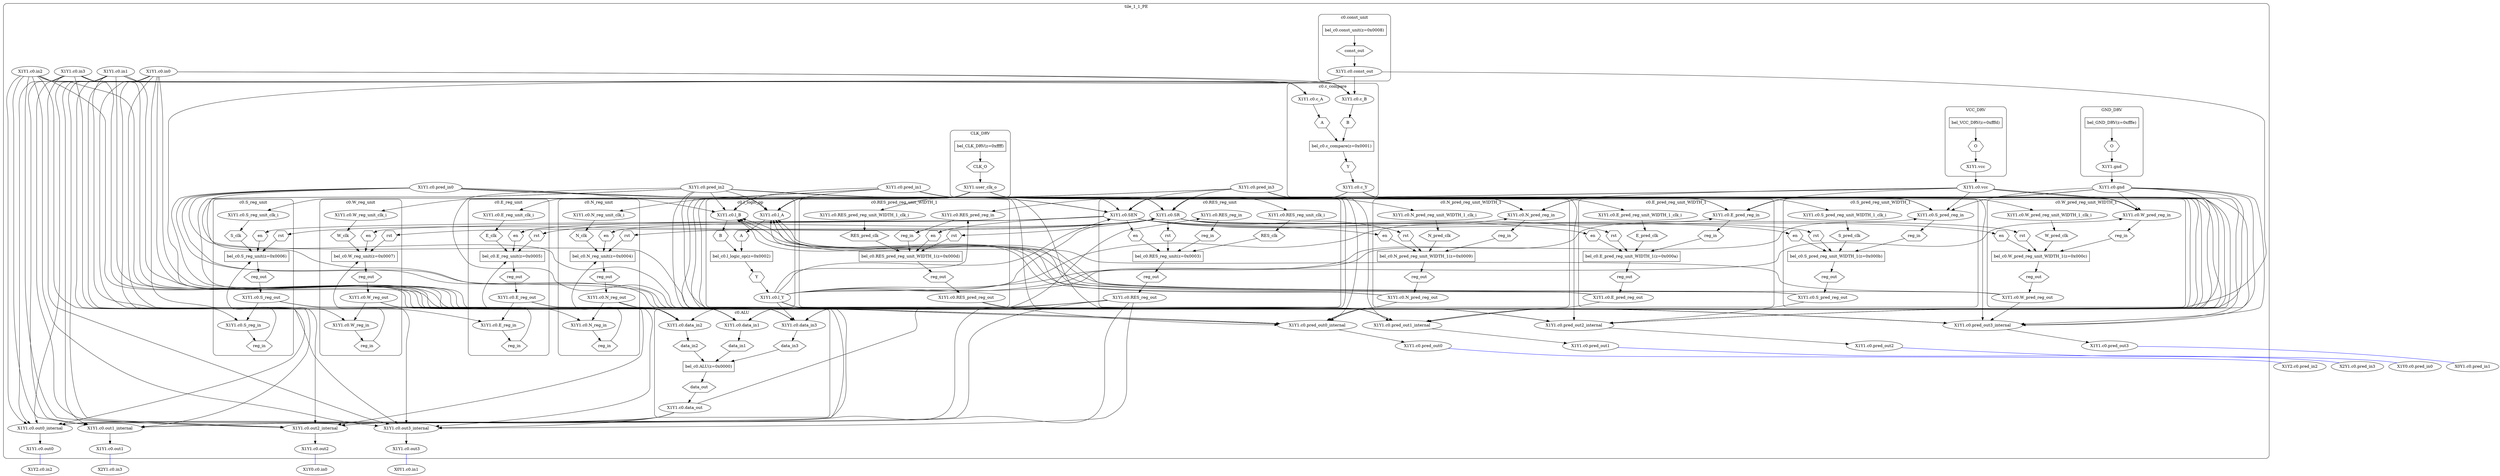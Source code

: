 digraph G {
rankdir=TB;
layout=dot;
subgraph cluster_1_1 {
label="tile_1_1_PE";
margin=15;
style=rounded;
rank=source;
subgraph cluster_1_1_CLK_DRV {
label="CLK_DRV";
"X1Y1.bel_CLK_DRV" [label="bel_CLK_DRV(z=0xffff)", shape=box];
"X1Y1.user_clk_o";
"X1Y1.CLK_DRV.CLK_O" [label="CLK_O", shape=hexagon];
"X1Y1.bel_CLK_DRV" -> "X1Y1.CLK_DRV.CLK_O";
"X1Y1.CLK_DRV.CLK_O" -> "X1Y1.user_clk_o";
}

subgraph cluster_1_1_GND_DRV {
label="GND_DRV";
"X1Y1.bel_GND_DRV" [label="bel_GND_DRV(z=0xfffe)", shape=box];
"X1Y1.gnd";
"X1Y1.GND_DRV.O" [label=O, shape=hexagon];
"X1Y1.bel_GND_DRV" -> "X1Y1.GND_DRV.O";
"X1Y1.GND_DRV.O" -> "X1Y1.gnd";
}

subgraph cluster_1_1_VCC_DRV {
label="VCC_DRV";
"X1Y1.bel_VCC_DRV" [label="bel_VCC_DRV(z=0xfffd)", shape=box];
"X1Y1.vcc";
"X1Y1.VCC_DRV.O" [label=O, shape=hexagon];
"X1Y1.bel_VCC_DRV" -> "X1Y1.VCC_DRV.O";
"X1Y1.VCC_DRV.O" -> "X1Y1.vcc";
}

subgraph "cluster_1_1_c0.ALU" {
label="c0.ALU";
"X1Y1.bel_c0.ALU" [label="bel_c0.ALU(z=0x0000)", shape=box];
"X1Y1.c0.data_in1";
"X1Y1.c0.ALU.data_in1" [label="data_in1", shape=hexagon];
"X1Y1.c0.data_in1" -> "X1Y1.c0.ALU.data_in1";
"X1Y1.c0.ALU.data_in1" -> "X1Y1.bel_c0.ALU";
"X1Y1.c0.data_in1";
"X1Y1.c0.ALU.data_in1" [label="data_in1", shape=hexagon];
"X1Y1.c0.data_in1";
"X1Y1.c0.ALU.data_in1" [label="data_in1", shape=hexagon];
"X1Y1.c0.data_in1";
"X1Y1.c0.ALU.data_in1" [label="data_in1", shape=hexagon];
"X1Y1.c0.data_in1";
"X1Y1.c0.ALU.data_in1" [label="data_in1", shape=hexagon];
"X1Y1.c0.data_in1";
"X1Y1.c0.ALU.data_in1" [label="data_in1", shape=hexagon];
"X1Y1.c0.data_in1";
"X1Y1.c0.ALU.data_in1" [label="data_in1", shape=hexagon];
"X1Y1.c0.data_in1";
"X1Y1.c0.ALU.data_in1" [label="data_in1", shape=hexagon];
"X1Y1.c0.data_in1";
"X1Y1.c0.ALU.data_in1" [label="data_in1", shape=hexagon];
"X1Y1.c0.data_in1";
"X1Y1.c0.ALU.data_in1" [label="data_in1", shape=hexagon];
"X1Y1.c0.data_in1";
"X1Y1.c0.ALU.data_in1" [label="data_in1", shape=hexagon];
"X1Y1.c0.data_in1";
"X1Y1.c0.ALU.data_in1" [label="data_in1", shape=hexagon];
"X1Y1.c0.data_in1";
"X1Y1.c0.ALU.data_in1" [label="data_in1", shape=hexagon];
"X1Y1.c0.data_in1";
"X1Y1.c0.ALU.data_in1" [label="data_in1", shape=hexagon];
"X1Y1.c0.data_in1";
"X1Y1.c0.ALU.data_in1" [label="data_in1", shape=hexagon];
"X1Y1.c0.data_in1";
"X1Y1.c0.ALU.data_in1" [label="data_in1", shape=hexagon];
"X1Y1.c0.data_in1";
"X1Y1.c0.ALU.data_in1" [label="data_in1", shape=hexagon];
"X1Y1.c0.data_in1";
"X1Y1.c0.ALU.data_in1" [label="data_in1", shape=hexagon];
"X1Y1.c0.data_in1";
"X1Y1.c0.ALU.data_in1" [label="data_in1", shape=hexagon];
"X1Y1.c0.data_in1";
"X1Y1.c0.ALU.data_in1" [label="data_in1", shape=hexagon];
"X1Y1.c0.data_in1";
"X1Y1.c0.ALU.data_in1" [label="data_in1", shape=hexagon];
"X1Y1.c0.data_in1";
"X1Y1.c0.ALU.data_in1" [label="data_in1", shape=hexagon];
"X1Y1.c0.data_in1";
"X1Y1.c0.ALU.data_in1" [label="data_in1", shape=hexagon];
"X1Y1.c0.data_in1";
"X1Y1.c0.ALU.data_in1" [label="data_in1", shape=hexagon];
"X1Y1.c0.data_in1";
"X1Y1.c0.ALU.data_in1" [label="data_in1", shape=hexagon];
"X1Y1.c0.data_in1";
"X1Y1.c0.ALU.data_in1" [label="data_in1", shape=hexagon];
"X1Y1.c0.data_in1";
"X1Y1.c0.ALU.data_in1" [label="data_in1", shape=hexagon];
"X1Y1.c0.data_in1";
"X1Y1.c0.ALU.data_in1" [label="data_in1", shape=hexagon];
"X1Y1.c0.data_in1";
"X1Y1.c0.ALU.data_in1" [label="data_in1", shape=hexagon];
"X1Y1.c0.data_in1";
"X1Y1.c0.ALU.data_in1" [label="data_in1", shape=hexagon];
"X1Y1.c0.data_in1";
"X1Y1.c0.ALU.data_in1" [label="data_in1", shape=hexagon];
"X1Y1.c0.data_in1";
"X1Y1.c0.ALU.data_in1" [label="data_in1", shape=hexagon];
"X1Y1.c0.data_in2";
"X1Y1.c0.ALU.data_in2" [label="data_in2", shape=hexagon];
"X1Y1.c0.data_in2" -> "X1Y1.c0.ALU.data_in2";
"X1Y1.c0.ALU.data_in2" -> "X1Y1.bel_c0.ALU";
"X1Y1.c0.data_in2";
"X1Y1.c0.ALU.data_in2" [label="data_in2", shape=hexagon];
"X1Y1.c0.data_in2";
"X1Y1.c0.ALU.data_in2" [label="data_in2", shape=hexagon];
"X1Y1.c0.data_in2";
"X1Y1.c0.ALU.data_in2" [label="data_in2", shape=hexagon];
"X1Y1.c0.data_in2";
"X1Y1.c0.ALU.data_in2" [label="data_in2", shape=hexagon];
"X1Y1.c0.data_in2";
"X1Y1.c0.ALU.data_in2" [label="data_in2", shape=hexagon];
"X1Y1.c0.data_in2";
"X1Y1.c0.ALU.data_in2" [label="data_in2", shape=hexagon];
"X1Y1.c0.data_in2";
"X1Y1.c0.ALU.data_in2" [label="data_in2", shape=hexagon];
"X1Y1.c0.data_in2";
"X1Y1.c0.ALU.data_in2" [label="data_in2", shape=hexagon];
"X1Y1.c0.data_in2";
"X1Y1.c0.ALU.data_in2" [label="data_in2", shape=hexagon];
"X1Y1.c0.data_in2";
"X1Y1.c0.ALU.data_in2" [label="data_in2", shape=hexagon];
"X1Y1.c0.data_in2";
"X1Y1.c0.ALU.data_in2" [label="data_in2", shape=hexagon];
"X1Y1.c0.data_in2";
"X1Y1.c0.ALU.data_in2" [label="data_in2", shape=hexagon];
"X1Y1.c0.data_in2";
"X1Y1.c0.ALU.data_in2" [label="data_in2", shape=hexagon];
"X1Y1.c0.data_in2";
"X1Y1.c0.ALU.data_in2" [label="data_in2", shape=hexagon];
"X1Y1.c0.data_in2";
"X1Y1.c0.ALU.data_in2" [label="data_in2", shape=hexagon];
"X1Y1.c0.data_in2";
"X1Y1.c0.ALU.data_in2" [label="data_in2", shape=hexagon];
"X1Y1.c0.data_in2";
"X1Y1.c0.ALU.data_in2" [label="data_in2", shape=hexagon];
"X1Y1.c0.data_in2";
"X1Y1.c0.ALU.data_in2" [label="data_in2", shape=hexagon];
"X1Y1.c0.data_in2";
"X1Y1.c0.ALU.data_in2" [label="data_in2", shape=hexagon];
"X1Y1.c0.data_in2";
"X1Y1.c0.ALU.data_in2" [label="data_in2", shape=hexagon];
"X1Y1.c0.data_in2";
"X1Y1.c0.ALU.data_in2" [label="data_in2", shape=hexagon];
"X1Y1.c0.data_in2";
"X1Y1.c0.ALU.data_in2" [label="data_in2", shape=hexagon];
"X1Y1.c0.data_in2";
"X1Y1.c0.ALU.data_in2" [label="data_in2", shape=hexagon];
"X1Y1.c0.data_in2";
"X1Y1.c0.ALU.data_in2" [label="data_in2", shape=hexagon];
"X1Y1.c0.data_in2";
"X1Y1.c0.ALU.data_in2" [label="data_in2", shape=hexagon];
"X1Y1.c0.data_in2";
"X1Y1.c0.ALU.data_in2" [label="data_in2", shape=hexagon];
"X1Y1.c0.data_in2";
"X1Y1.c0.ALU.data_in2" [label="data_in2", shape=hexagon];
"X1Y1.c0.data_in2";
"X1Y1.c0.ALU.data_in2" [label="data_in2", shape=hexagon];
"X1Y1.c0.data_in2";
"X1Y1.c0.ALU.data_in2" [label="data_in2", shape=hexagon];
"X1Y1.c0.data_in2";
"X1Y1.c0.ALU.data_in2" [label="data_in2", shape=hexagon];
"X1Y1.c0.data_in2";
"X1Y1.c0.ALU.data_in2" [label="data_in2", shape=hexagon];
"X1Y1.c0.data_in3";
"X1Y1.c0.ALU.data_in3" [label="data_in3", shape=hexagon];
"X1Y1.c0.data_in3" -> "X1Y1.c0.ALU.data_in3";
"X1Y1.c0.ALU.data_in3" -> "X1Y1.bel_c0.ALU";
"X1Y1.c0.data_out";
"X1Y1.c0.ALU.data_out" [label="data_out", shape=hexagon];
"X1Y1.bel_c0.ALU" -> "X1Y1.c0.ALU.data_out";
"X1Y1.c0.ALU.data_out" -> "X1Y1.c0.data_out";
"X1Y1.c0.data_out";
"X1Y1.c0.ALU.data_out" [label="data_out", shape=hexagon];
"X1Y1.c0.data_out";
"X1Y1.c0.ALU.data_out" [label="data_out", shape=hexagon];
"X1Y1.c0.data_out";
"X1Y1.c0.ALU.data_out" [label="data_out", shape=hexagon];
"X1Y1.c0.data_out";
"X1Y1.c0.ALU.data_out" [label="data_out", shape=hexagon];
"X1Y1.c0.data_out";
"X1Y1.c0.ALU.data_out" [label="data_out", shape=hexagon];
"X1Y1.c0.data_out";
"X1Y1.c0.ALU.data_out" [label="data_out", shape=hexagon];
"X1Y1.c0.data_out";
"X1Y1.c0.ALU.data_out" [label="data_out", shape=hexagon];
"X1Y1.c0.data_out";
"X1Y1.c0.ALU.data_out" [label="data_out", shape=hexagon];
"X1Y1.c0.data_out";
"X1Y1.c0.ALU.data_out" [label="data_out", shape=hexagon];
"X1Y1.c0.data_out";
"X1Y1.c0.ALU.data_out" [label="data_out", shape=hexagon];
"X1Y1.c0.data_out";
"X1Y1.c0.ALU.data_out" [label="data_out", shape=hexagon];
"X1Y1.c0.data_out";
"X1Y1.c0.ALU.data_out" [label="data_out", shape=hexagon];
"X1Y1.c0.data_out";
"X1Y1.c0.ALU.data_out" [label="data_out", shape=hexagon];
"X1Y1.c0.data_out";
"X1Y1.c0.ALU.data_out" [label="data_out", shape=hexagon];
"X1Y1.c0.data_out";
"X1Y1.c0.ALU.data_out" [label="data_out", shape=hexagon];
"X1Y1.c0.data_out";
"X1Y1.c0.ALU.data_out" [label="data_out", shape=hexagon];
"X1Y1.c0.data_out";
"X1Y1.c0.ALU.data_out" [label="data_out", shape=hexagon];
"X1Y1.c0.data_out";
"X1Y1.c0.ALU.data_out" [label="data_out", shape=hexagon];
"X1Y1.c0.data_out";
"X1Y1.c0.ALU.data_out" [label="data_out", shape=hexagon];
"X1Y1.c0.data_out";
"X1Y1.c0.ALU.data_out" [label="data_out", shape=hexagon];
"X1Y1.c0.data_out";
"X1Y1.c0.ALU.data_out" [label="data_out", shape=hexagon];
"X1Y1.c0.data_out";
"X1Y1.c0.ALU.data_out" [label="data_out", shape=hexagon];
"X1Y1.c0.data_out";
"X1Y1.c0.ALU.data_out" [label="data_out", shape=hexagon];
"X1Y1.c0.data_out";
"X1Y1.c0.ALU.data_out" [label="data_out", shape=hexagon];
"X1Y1.c0.data_out";
"X1Y1.c0.ALU.data_out" [label="data_out", shape=hexagon];
"X1Y1.c0.data_out";
"X1Y1.c0.ALU.data_out" [label="data_out", shape=hexagon];
"X1Y1.c0.data_out";
"X1Y1.c0.ALU.data_out" [label="data_out", shape=hexagon];
"X1Y1.c0.data_out";
"X1Y1.c0.ALU.data_out" [label="data_out", shape=hexagon];
"X1Y1.c0.data_out";
"X1Y1.c0.ALU.data_out" [label="data_out", shape=hexagon];
"X1Y1.c0.data_out";
"X1Y1.c0.ALU.data_out" [label="data_out", shape=hexagon];
"X1Y1.c0.data_out";
"X1Y1.c0.ALU.data_out" [label="data_out", shape=hexagon];
}

subgraph "cluster_1_1_c0.c_compare" {
label="c0.c_compare";
"X1Y1.bel_c0.c_compare" [label="bel_c0.c_compare(z=0x0001)", shape=box];
"X1Y1.c0.c_A";
"X1Y1.c0.c_compare.A" [label=A, shape=hexagon];
"X1Y1.c0.c_A" -> "X1Y1.c0.c_compare.A";
"X1Y1.c0.c_compare.A" -> "X1Y1.bel_c0.c_compare";
"X1Y1.c0.c_A";
"X1Y1.c0.c_compare.A" [label=A, shape=hexagon];
"X1Y1.c0.c_A";
"X1Y1.c0.c_compare.A" [label=A, shape=hexagon];
"X1Y1.c0.c_A";
"X1Y1.c0.c_compare.A" [label=A, shape=hexagon];
"X1Y1.c0.c_A";
"X1Y1.c0.c_compare.A" [label=A, shape=hexagon];
"X1Y1.c0.c_A";
"X1Y1.c0.c_compare.A" [label=A, shape=hexagon];
"X1Y1.c0.c_A";
"X1Y1.c0.c_compare.A" [label=A, shape=hexagon];
"X1Y1.c0.c_A";
"X1Y1.c0.c_compare.A" [label=A, shape=hexagon];
"X1Y1.c0.c_A";
"X1Y1.c0.c_compare.A" [label=A, shape=hexagon];
"X1Y1.c0.c_A";
"X1Y1.c0.c_compare.A" [label=A, shape=hexagon];
"X1Y1.c0.c_A";
"X1Y1.c0.c_compare.A" [label=A, shape=hexagon];
"X1Y1.c0.c_A";
"X1Y1.c0.c_compare.A" [label=A, shape=hexagon];
"X1Y1.c0.c_A";
"X1Y1.c0.c_compare.A" [label=A, shape=hexagon];
"X1Y1.c0.c_A";
"X1Y1.c0.c_compare.A" [label=A, shape=hexagon];
"X1Y1.c0.c_A";
"X1Y1.c0.c_compare.A" [label=A, shape=hexagon];
"X1Y1.c0.c_A";
"X1Y1.c0.c_compare.A" [label=A, shape=hexagon];
"X1Y1.c0.c_A";
"X1Y1.c0.c_compare.A" [label=A, shape=hexagon];
"X1Y1.c0.c_A";
"X1Y1.c0.c_compare.A" [label=A, shape=hexagon];
"X1Y1.c0.c_A";
"X1Y1.c0.c_compare.A" [label=A, shape=hexagon];
"X1Y1.c0.c_A";
"X1Y1.c0.c_compare.A" [label=A, shape=hexagon];
"X1Y1.c0.c_A";
"X1Y1.c0.c_compare.A" [label=A, shape=hexagon];
"X1Y1.c0.c_A";
"X1Y1.c0.c_compare.A" [label=A, shape=hexagon];
"X1Y1.c0.c_A";
"X1Y1.c0.c_compare.A" [label=A, shape=hexagon];
"X1Y1.c0.c_A";
"X1Y1.c0.c_compare.A" [label=A, shape=hexagon];
"X1Y1.c0.c_A";
"X1Y1.c0.c_compare.A" [label=A, shape=hexagon];
"X1Y1.c0.c_A";
"X1Y1.c0.c_compare.A" [label=A, shape=hexagon];
"X1Y1.c0.c_A";
"X1Y1.c0.c_compare.A" [label=A, shape=hexagon];
"X1Y1.c0.c_A";
"X1Y1.c0.c_compare.A" [label=A, shape=hexagon];
"X1Y1.c0.c_A";
"X1Y1.c0.c_compare.A" [label=A, shape=hexagon];
"X1Y1.c0.c_A";
"X1Y1.c0.c_compare.A" [label=A, shape=hexagon];
"X1Y1.c0.c_A";
"X1Y1.c0.c_compare.A" [label=A, shape=hexagon];
"X1Y1.c0.c_A";
"X1Y1.c0.c_compare.A" [label=A, shape=hexagon];
"X1Y1.c0.c_B";
"X1Y1.c0.c_compare.B" [label=B, shape=hexagon];
"X1Y1.c0.c_B" -> "X1Y1.c0.c_compare.B";
"X1Y1.c0.c_compare.B" -> "X1Y1.bel_c0.c_compare";
"X1Y1.c0.c_B";
"X1Y1.c0.c_compare.B" [label=B, shape=hexagon];
"X1Y1.c0.c_B";
"X1Y1.c0.c_compare.B" [label=B, shape=hexagon];
"X1Y1.c0.c_B";
"X1Y1.c0.c_compare.B" [label=B, shape=hexagon];
"X1Y1.c0.c_B";
"X1Y1.c0.c_compare.B" [label=B, shape=hexagon];
"X1Y1.c0.c_B";
"X1Y1.c0.c_compare.B" [label=B, shape=hexagon];
"X1Y1.c0.c_B";
"X1Y1.c0.c_compare.B" [label=B, shape=hexagon];
"X1Y1.c0.c_B";
"X1Y1.c0.c_compare.B" [label=B, shape=hexagon];
"X1Y1.c0.c_B";
"X1Y1.c0.c_compare.B" [label=B, shape=hexagon];
"X1Y1.c0.c_B";
"X1Y1.c0.c_compare.B" [label=B, shape=hexagon];
"X1Y1.c0.c_B";
"X1Y1.c0.c_compare.B" [label=B, shape=hexagon];
"X1Y1.c0.c_B";
"X1Y1.c0.c_compare.B" [label=B, shape=hexagon];
"X1Y1.c0.c_B";
"X1Y1.c0.c_compare.B" [label=B, shape=hexagon];
"X1Y1.c0.c_B";
"X1Y1.c0.c_compare.B" [label=B, shape=hexagon];
"X1Y1.c0.c_B";
"X1Y1.c0.c_compare.B" [label=B, shape=hexagon];
"X1Y1.c0.c_B";
"X1Y1.c0.c_compare.B" [label=B, shape=hexagon];
"X1Y1.c0.c_B";
"X1Y1.c0.c_compare.B" [label=B, shape=hexagon];
"X1Y1.c0.c_B";
"X1Y1.c0.c_compare.B" [label=B, shape=hexagon];
"X1Y1.c0.c_B";
"X1Y1.c0.c_compare.B" [label=B, shape=hexagon];
"X1Y1.c0.c_B";
"X1Y1.c0.c_compare.B" [label=B, shape=hexagon];
"X1Y1.c0.c_B";
"X1Y1.c0.c_compare.B" [label=B, shape=hexagon];
"X1Y1.c0.c_B";
"X1Y1.c0.c_compare.B" [label=B, shape=hexagon];
"X1Y1.c0.c_B";
"X1Y1.c0.c_compare.B" [label=B, shape=hexagon];
"X1Y1.c0.c_B";
"X1Y1.c0.c_compare.B" [label=B, shape=hexagon];
"X1Y1.c0.c_B";
"X1Y1.c0.c_compare.B" [label=B, shape=hexagon];
"X1Y1.c0.c_B";
"X1Y1.c0.c_compare.B" [label=B, shape=hexagon];
"X1Y1.c0.c_B";
"X1Y1.c0.c_compare.B" [label=B, shape=hexagon];
"X1Y1.c0.c_B";
"X1Y1.c0.c_compare.B" [label=B, shape=hexagon];
"X1Y1.c0.c_B";
"X1Y1.c0.c_compare.B" [label=B, shape=hexagon];
"X1Y1.c0.c_B";
"X1Y1.c0.c_compare.B" [label=B, shape=hexagon];
"X1Y1.c0.c_B";
"X1Y1.c0.c_compare.B" [label=B, shape=hexagon];
"X1Y1.c0.c_B";
"X1Y1.c0.c_compare.B" [label=B, shape=hexagon];
"X1Y1.c0.c_Y";
"X1Y1.c0.c_compare.Y" [label=Y, shape=hexagon];
"X1Y1.bel_c0.c_compare" -> "X1Y1.c0.c_compare.Y";
"X1Y1.c0.c_compare.Y" -> "X1Y1.c0.c_Y";
}

subgraph "cluster_1_1_c0.l_logic_op" {
label="c0.l_logic_op";
"X1Y1.bel_c0.l_logic_op" [label="bel_c0.l_logic_op(z=0x0002)", shape=box];
"X1Y1.c0.l_Y";
"X1Y1.c0.l_logic_op.Y" [label=Y, shape=hexagon];
"X1Y1.bel_c0.l_logic_op" -> "X1Y1.c0.l_logic_op.Y";
"X1Y1.c0.l_logic_op.Y" -> "X1Y1.c0.l_Y";
"X1Y1.c0.l_A";
"X1Y1.c0.l_logic_op.A" [label=A, shape=hexagon];
"X1Y1.c0.l_A" -> "X1Y1.c0.l_logic_op.A";
"X1Y1.c0.l_logic_op.A" -> "X1Y1.bel_c0.l_logic_op";
"X1Y1.c0.l_B";
"X1Y1.c0.l_logic_op.B" [label=B, shape=hexagon];
"X1Y1.c0.l_B" -> "X1Y1.c0.l_logic_op.B";
"X1Y1.c0.l_logic_op.B" -> "X1Y1.bel_c0.l_logic_op";
}

"X1Y1.c0.SEN";
"X1Y1.c0.SR";
subgraph "cluster_1_1_c0.RES_reg_unit" {
label="c0.RES_reg_unit";
"X1Y1.bel_c0.RES_reg_unit" [label="bel_c0.RES_reg_unit(z=0x0003)", shape=box];
"X1Y1.c0.RES_reg_in";
"X1Y1.c0.RES_reg_unit.reg_in" [label="reg_in", shape=hexagon];
"X1Y1.c0.RES_reg_in" -> "X1Y1.c0.RES_reg_unit.reg_in";
"X1Y1.c0.RES_reg_unit.reg_in" -> "X1Y1.bel_c0.RES_reg_unit";
"X1Y1.c0.RES_reg_in";
"X1Y1.c0.RES_reg_unit.reg_in" [label="reg_in", shape=hexagon];
"X1Y1.c0.RES_reg_in";
"X1Y1.c0.RES_reg_unit.reg_in" [label="reg_in", shape=hexagon];
"X1Y1.c0.RES_reg_in";
"X1Y1.c0.RES_reg_unit.reg_in" [label="reg_in", shape=hexagon];
"X1Y1.c0.RES_reg_in";
"X1Y1.c0.RES_reg_unit.reg_in" [label="reg_in", shape=hexagon];
"X1Y1.c0.RES_reg_in";
"X1Y1.c0.RES_reg_unit.reg_in" [label="reg_in", shape=hexagon];
"X1Y1.c0.RES_reg_in";
"X1Y1.c0.RES_reg_unit.reg_in" [label="reg_in", shape=hexagon];
"X1Y1.c0.RES_reg_in";
"X1Y1.c0.RES_reg_unit.reg_in" [label="reg_in", shape=hexagon];
"X1Y1.c0.RES_reg_in";
"X1Y1.c0.RES_reg_unit.reg_in" [label="reg_in", shape=hexagon];
"X1Y1.c0.RES_reg_in";
"X1Y1.c0.RES_reg_unit.reg_in" [label="reg_in", shape=hexagon];
"X1Y1.c0.RES_reg_in";
"X1Y1.c0.RES_reg_unit.reg_in" [label="reg_in", shape=hexagon];
"X1Y1.c0.RES_reg_in";
"X1Y1.c0.RES_reg_unit.reg_in" [label="reg_in", shape=hexagon];
"X1Y1.c0.RES_reg_in";
"X1Y1.c0.RES_reg_unit.reg_in" [label="reg_in", shape=hexagon];
"X1Y1.c0.RES_reg_in";
"X1Y1.c0.RES_reg_unit.reg_in" [label="reg_in", shape=hexagon];
"X1Y1.c0.RES_reg_in";
"X1Y1.c0.RES_reg_unit.reg_in" [label="reg_in", shape=hexagon];
"X1Y1.c0.RES_reg_in";
"X1Y1.c0.RES_reg_unit.reg_in" [label="reg_in", shape=hexagon];
"X1Y1.c0.RES_reg_in";
"X1Y1.c0.RES_reg_unit.reg_in" [label="reg_in", shape=hexagon];
"X1Y1.c0.RES_reg_in";
"X1Y1.c0.RES_reg_unit.reg_in" [label="reg_in", shape=hexagon];
"X1Y1.c0.RES_reg_in";
"X1Y1.c0.RES_reg_unit.reg_in" [label="reg_in", shape=hexagon];
"X1Y1.c0.RES_reg_in";
"X1Y1.c0.RES_reg_unit.reg_in" [label="reg_in", shape=hexagon];
"X1Y1.c0.RES_reg_in";
"X1Y1.c0.RES_reg_unit.reg_in" [label="reg_in", shape=hexagon];
"X1Y1.c0.RES_reg_in";
"X1Y1.c0.RES_reg_unit.reg_in" [label="reg_in", shape=hexagon];
"X1Y1.c0.RES_reg_in";
"X1Y1.c0.RES_reg_unit.reg_in" [label="reg_in", shape=hexagon];
"X1Y1.c0.RES_reg_in";
"X1Y1.c0.RES_reg_unit.reg_in" [label="reg_in", shape=hexagon];
"X1Y1.c0.RES_reg_in";
"X1Y1.c0.RES_reg_unit.reg_in" [label="reg_in", shape=hexagon];
"X1Y1.c0.RES_reg_in";
"X1Y1.c0.RES_reg_unit.reg_in" [label="reg_in", shape=hexagon];
"X1Y1.c0.RES_reg_in";
"X1Y1.c0.RES_reg_unit.reg_in" [label="reg_in", shape=hexagon];
"X1Y1.c0.RES_reg_in";
"X1Y1.c0.RES_reg_unit.reg_in" [label="reg_in", shape=hexagon];
"X1Y1.c0.RES_reg_in";
"X1Y1.c0.RES_reg_unit.reg_in" [label="reg_in", shape=hexagon];
"X1Y1.c0.RES_reg_in";
"X1Y1.c0.RES_reg_unit.reg_in" [label="reg_in", shape=hexagon];
"X1Y1.c0.RES_reg_in";
"X1Y1.c0.RES_reg_unit.reg_in" [label="reg_in", shape=hexagon];
"X1Y1.c0.RES_reg_in";
"X1Y1.c0.RES_reg_unit.reg_in" [label="reg_in", shape=hexagon];
"X1Y1.c0.RES_reg_out";
"X1Y1.c0.RES_reg_unit.reg_out" [label="reg_out", shape=hexagon];
"X1Y1.bel_c0.RES_reg_unit" -> "X1Y1.c0.RES_reg_unit.reg_out";
"X1Y1.c0.RES_reg_unit.reg_out" -> "X1Y1.c0.RES_reg_out";
"X1Y1.c0.RES_reg_out";
"X1Y1.c0.RES_reg_unit.reg_out" [label="reg_out", shape=hexagon];
"X1Y1.c0.RES_reg_out";
"X1Y1.c0.RES_reg_unit.reg_out" [label="reg_out", shape=hexagon];
"X1Y1.c0.RES_reg_out";
"X1Y1.c0.RES_reg_unit.reg_out" [label="reg_out", shape=hexagon];
"X1Y1.c0.RES_reg_out";
"X1Y1.c0.RES_reg_unit.reg_out" [label="reg_out", shape=hexagon];
"X1Y1.c0.RES_reg_out";
"X1Y1.c0.RES_reg_unit.reg_out" [label="reg_out", shape=hexagon];
"X1Y1.c0.RES_reg_out";
"X1Y1.c0.RES_reg_unit.reg_out" [label="reg_out", shape=hexagon];
"X1Y1.c0.RES_reg_out";
"X1Y1.c0.RES_reg_unit.reg_out" [label="reg_out", shape=hexagon];
"X1Y1.c0.RES_reg_out";
"X1Y1.c0.RES_reg_unit.reg_out" [label="reg_out", shape=hexagon];
"X1Y1.c0.RES_reg_out";
"X1Y1.c0.RES_reg_unit.reg_out" [label="reg_out", shape=hexagon];
"X1Y1.c0.RES_reg_out";
"X1Y1.c0.RES_reg_unit.reg_out" [label="reg_out", shape=hexagon];
"X1Y1.c0.RES_reg_out";
"X1Y1.c0.RES_reg_unit.reg_out" [label="reg_out", shape=hexagon];
"X1Y1.c0.RES_reg_out";
"X1Y1.c0.RES_reg_unit.reg_out" [label="reg_out", shape=hexagon];
"X1Y1.c0.RES_reg_out";
"X1Y1.c0.RES_reg_unit.reg_out" [label="reg_out", shape=hexagon];
"X1Y1.c0.RES_reg_out";
"X1Y1.c0.RES_reg_unit.reg_out" [label="reg_out", shape=hexagon];
"X1Y1.c0.RES_reg_out";
"X1Y1.c0.RES_reg_unit.reg_out" [label="reg_out", shape=hexagon];
"X1Y1.c0.RES_reg_out";
"X1Y1.c0.RES_reg_unit.reg_out" [label="reg_out", shape=hexagon];
"X1Y1.c0.RES_reg_out";
"X1Y1.c0.RES_reg_unit.reg_out" [label="reg_out", shape=hexagon];
"X1Y1.c0.RES_reg_out";
"X1Y1.c0.RES_reg_unit.reg_out" [label="reg_out", shape=hexagon];
"X1Y1.c0.RES_reg_out";
"X1Y1.c0.RES_reg_unit.reg_out" [label="reg_out", shape=hexagon];
"X1Y1.c0.RES_reg_out";
"X1Y1.c0.RES_reg_unit.reg_out" [label="reg_out", shape=hexagon];
"X1Y1.c0.RES_reg_out";
"X1Y1.c0.RES_reg_unit.reg_out" [label="reg_out", shape=hexagon];
"X1Y1.c0.RES_reg_out";
"X1Y1.c0.RES_reg_unit.reg_out" [label="reg_out", shape=hexagon];
"X1Y1.c0.RES_reg_out";
"X1Y1.c0.RES_reg_unit.reg_out" [label="reg_out", shape=hexagon];
"X1Y1.c0.RES_reg_out";
"X1Y1.c0.RES_reg_unit.reg_out" [label="reg_out", shape=hexagon];
"X1Y1.c0.RES_reg_out";
"X1Y1.c0.RES_reg_unit.reg_out" [label="reg_out", shape=hexagon];
"X1Y1.c0.RES_reg_out";
"X1Y1.c0.RES_reg_unit.reg_out" [label="reg_out", shape=hexagon];
"X1Y1.c0.RES_reg_out";
"X1Y1.c0.RES_reg_unit.reg_out" [label="reg_out", shape=hexagon];
"X1Y1.c0.RES_reg_out";
"X1Y1.c0.RES_reg_unit.reg_out" [label="reg_out", shape=hexagon];
"X1Y1.c0.RES_reg_out";
"X1Y1.c0.RES_reg_unit.reg_out" [label="reg_out", shape=hexagon];
"X1Y1.c0.RES_reg_out";
"X1Y1.c0.RES_reg_unit.reg_out" [label="reg_out", shape=hexagon];
"X1Y1.c0.RES_reg_out";
"X1Y1.c0.RES_reg_unit.reg_out" [label="reg_out", shape=hexagon];
"X1Y1.c0.RES_reg_unit.en" [label=en, shape=hexagon];
"X1Y1.c0.SEN" -> "X1Y1.c0.RES_reg_unit.en";
"X1Y1.c0.RES_reg_unit.en" -> "X1Y1.bel_c0.RES_reg_unit";
"X1Y1.c0.RES_reg_unit.rst" [label=rst, shape=hexagon];
"X1Y1.c0.SR" -> "X1Y1.c0.RES_reg_unit.rst";
"X1Y1.c0.RES_reg_unit.rst" -> "X1Y1.bel_c0.RES_reg_unit";
"X1Y1.c0.RES_reg_unit_clk_i";
"X1Y1.c0.RES_reg_unit.RES_clk" [label="RES_clk", shape=hexagon];
"X1Y1.c0.RES_reg_unit_clk_i" -> "X1Y1.c0.RES_reg_unit.RES_clk";
"X1Y1.c0.RES_reg_unit.RES_clk" -> "X1Y1.bel_c0.RES_reg_unit";
}

subgraph "cluster_1_1_c0.N_reg_unit" {
label="c0.N_reg_unit";
"X1Y1.bel_c0.N_reg_unit" [label="bel_c0.N_reg_unit(z=0x0004)", shape=box];
"X1Y1.c0.N_reg_in";
"X1Y1.c0.N_reg_unit.reg_in" [label="reg_in", shape=hexagon];
"X1Y1.c0.N_reg_in" -> "X1Y1.c0.N_reg_unit.reg_in";
"X1Y1.c0.N_reg_unit.reg_in" -> "X1Y1.bel_c0.N_reg_unit";
"X1Y1.c0.N_reg_in";
"X1Y1.c0.N_reg_unit.reg_in" [label="reg_in", shape=hexagon];
"X1Y1.c0.N_reg_in";
"X1Y1.c0.N_reg_unit.reg_in" [label="reg_in", shape=hexagon];
"X1Y1.c0.N_reg_in";
"X1Y1.c0.N_reg_unit.reg_in" [label="reg_in", shape=hexagon];
"X1Y1.c0.N_reg_in";
"X1Y1.c0.N_reg_unit.reg_in" [label="reg_in", shape=hexagon];
"X1Y1.c0.N_reg_in";
"X1Y1.c0.N_reg_unit.reg_in" [label="reg_in", shape=hexagon];
"X1Y1.c0.N_reg_in";
"X1Y1.c0.N_reg_unit.reg_in" [label="reg_in", shape=hexagon];
"X1Y1.c0.N_reg_in";
"X1Y1.c0.N_reg_unit.reg_in" [label="reg_in", shape=hexagon];
"X1Y1.c0.N_reg_in";
"X1Y1.c0.N_reg_unit.reg_in" [label="reg_in", shape=hexagon];
"X1Y1.c0.N_reg_in";
"X1Y1.c0.N_reg_unit.reg_in" [label="reg_in", shape=hexagon];
"X1Y1.c0.N_reg_in";
"X1Y1.c0.N_reg_unit.reg_in" [label="reg_in", shape=hexagon];
"X1Y1.c0.N_reg_in";
"X1Y1.c0.N_reg_unit.reg_in" [label="reg_in", shape=hexagon];
"X1Y1.c0.N_reg_in";
"X1Y1.c0.N_reg_unit.reg_in" [label="reg_in", shape=hexagon];
"X1Y1.c0.N_reg_in";
"X1Y1.c0.N_reg_unit.reg_in" [label="reg_in", shape=hexagon];
"X1Y1.c0.N_reg_in";
"X1Y1.c0.N_reg_unit.reg_in" [label="reg_in", shape=hexagon];
"X1Y1.c0.N_reg_in";
"X1Y1.c0.N_reg_unit.reg_in" [label="reg_in", shape=hexagon];
"X1Y1.c0.N_reg_in";
"X1Y1.c0.N_reg_unit.reg_in" [label="reg_in", shape=hexagon];
"X1Y1.c0.N_reg_in";
"X1Y1.c0.N_reg_unit.reg_in" [label="reg_in", shape=hexagon];
"X1Y1.c0.N_reg_in";
"X1Y1.c0.N_reg_unit.reg_in" [label="reg_in", shape=hexagon];
"X1Y1.c0.N_reg_in";
"X1Y1.c0.N_reg_unit.reg_in" [label="reg_in", shape=hexagon];
"X1Y1.c0.N_reg_in";
"X1Y1.c0.N_reg_unit.reg_in" [label="reg_in", shape=hexagon];
"X1Y1.c0.N_reg_in";
"X1Y1.c0.N_reg_unit.reg_in" [label="reg_in", shape=hexagon];
"X1Y1.c0.N_reg_in";
"X1Y1.c0.N_reg_unit.reg_in" [label="reg_in", shape=hexagon];
"X1Y1.c0.N_reg_in";
"X1Y1.c0.N_reg_unit.reg_in" [label="reg_in", shape=hexagon];
"X1Y1.c0.N_reg_in";
"X1Y1.c0.N_reg_unit.reg_in" [label="reg_in", shape=hexagon];
"X1Y1.c0.N_reg_in";
"X1Y1.c0.N_reg_unit.reg_in" [label="reg_in", shape=hexagon];
"X1Y1.c0.N_reg_in";
"X1Y1.c0.N_reg_unit.reg_in" [label="reg_in", shape=hexagon];
"X1Y1.c0.N_reg_in";
"X1Y1.c0.N_reg_unit.reg_in" [label="reg_in", shape=hexagon];
"X1Y1.c0.N_reg_in";
"X1Y1.c0.N_reg_unit.reg_in" [label="reg_in", shape=hexagon];
"X1Y1.c0.N_reg_in";
"X1Y1.c0.N_reg_unit.reg_in" [label="reg_in", shape=hexagon];
"X1Y1.c0.N_reg_in";
"X1Y1.c0.N_reg_unit.reg_in" [label="reg_in", shape=hexagon];
"X1Y1.c0.N_reg_in";
"X1Y1.c0.N_reg_unit.reg_in" [label="reg_in", shape=hexagon];
"X1Y1.c0.N_reg_out";
"X1Y1.c0.N_reg_unit.reg_out" [label="reg_out", shape=hexagon];
"X1Y1.bel_c0.N_reg_unit" -> "X1Y1.c0.N_reg_unit.reg_out";
"X1Y1.c0.N_reg_unit.reg_out" -> "X1Y1.c0.N_reg_out";
"X1Y1.c0.N_reg_out";
"X1Y1.c0.N_reg_unit.reg_out" [label="reg_out", shape=hexagon];
"X1Y1.c0.N_reg_out";
"X1Y1.c0.N_reg_unit.reg_out" [label="reg_out", shape=hexagon];
"X1Y1.c0.N_reg_out";
"X1Y1.c0.N_reg_unit.reg_out" [label="reg_out", shape=hexagon];
"X1Y1.c0.N_reg_out";
"X1Y1.c0.N_reg_unit.reg_out" [label="reg_out", shape=hexagon];
"X1Y1.c0.N_reg_out";
"X1Y1.c0.N_reg_unit.reg_out" [label="reg_out", shape=hexagon];
"X1Y1.c0.N_reg_out";
"X1Y1.c0.N_reg_unit.reg_out" [label="reg_out", shape=hexagon];
"X1Y1.c0.N_reg_out";
"X1Y1.c0.N_reg_unit.reg_out" [label="reg_out", shape=hexagon];
"X1Y1.c0.N_reg_out";
"X1Y1.c0.N_reg_unit.reg_out" [label="reg_out", shape=hexagon];
"X1Y1.c0.N_reg_out";
"X1Y1.c0.N_reg_unit.reg_out" [label="reg_out", shape=hexagon];
"X1Y1.c0.N_reg_out";
"X1Y1.c0.N_reg_unit.reg_out" [label="reg_out", shape=hexagon];
"X1Y1.c0.N_reg_out";
"X1Y1.c0.N_reg_unit.reg_out" [label="reg_out", shape=hexagon];
"X1Y1.c0.N_reg_out";
"X1Y1.c0.N_reg_unit.reg_out" [label="reg_out", shape=hexagon];
"X1Y1.c0.N_reg_out";
"X1Y1.c0.N_reg_unit.reg_out" [label="reg_out", shape=hexagon];
"X1Y1.c0.N_reg_out";
"X1Y1.c0.N_reg_unit.reg_out" [label="reg_out", shape=hexagon];
"X1Y1.c0.N_reg_out";
"X1Y1.c0.N_reg_unit.reg_out" [label="reg_out", shape=hexagon];
"X1Y1.c0.N_reg_out";
"X1Y1.c0.N_reg_unit.reg_out" [label="reg_out", shape=hexagon];
"X1Y1.c0.N_reg_out";
"X1Y1.c0.N_reg_unit.reg_out" [label="reg_out", shape=hexagon];
"X1Y1.c0.N_reg_out";
"X1Y1.c0.N_reg_unit.reg_out" [label="reg_out", shape=hexagon];
"X1Y1.c0.N_reg_out";
"X1Y1.c0.N_reg_unit.reg_out" [label="reg_out", shape=hexagon];
"X1Y1.c0.N_reg_out";
"X1Y1.c0.N_reg_unit.reg_out" [label="reg_out", shape=hexagon];
"X1Y1.c0.N_reg_out";
"X1Y1.c0.N_reg_unit.reg_out" [label="reg_out", shape=hexagon];
"X1Y1.c0.N_reg_out";
"X1Y1.c0.N_reg_unit.reg_out" [label="reg_out", shape=hexagon];
"X1Y1.c0.N_reg_out";
"X1Y1.c0.N_reg_unit.reg_out" [label="reg_out", shape=hexagon];
"X1Y1.c0.N_reg_out";
"X1Y1.c0.N_reg_unit.reg_out" [label="reg_out", shape=hexagon];
"X1Y1.c0.N_reg_out";
"X1Y1.c0.N_reg_unit.reg_out" [label="reg_out", shape=hexagon];
"X1Y1.c0.N_reg_out";
"X1Y1.c0.N_reg_unit.reg_out" [label="reg_out", shape=hexagon];
"X1Y1.c0.N_reg_out";
"X1Y1.c0.N_reg_unit.reg_out" [label="reg_out", shape=hexagon];
"X1Y1.c0.N_reg_out";
"X1Y1.c0.N_reg_unit.reg_out" [label="reg_out", shape=hexagon];
"X1Y1.c0.N_reg_out";
"X1Y1.c0.N_reg_unit.reg_out" [label="reg_out", shape=hexagon];
"X1Y1.c0.N_reg_out";
"X1Y1.c0.N_reg_unit.reg_out" [label="reg_out", shape=hexagon];
"X1Y1.c0.N_reg_out";
"X1Y1.c0.N_reg_unit.reg_out" [label="reg_out", shape=hexagon];
"X1Y1.c0.N_reg_unit.en" [label=en, shape=hexagon];
"X1Y1.c0.SEN" -> "X1Y1.c0.N_reg_unit.en";
"X1Y1.c0.N_reg_unit.en" -> "X1Y1.bel_c0.N_reg_unit";
"X1Y1.c0.N_reg_unit.rst" [label=rst, shape=hexagon];
"X1Y1.c0.SR" -> "X1Y1.c0.N_reg_unit.rst";
"X1Y1.c0.N_reg_unit.rst" -> "X1Y1.bel_c0.N_reg_unit";
"X1Y1.c0.N_reg_unit_clk_i";
"X1Y1.c0.N_reg_unit.N_clk" [label="N_clk", shape=hexagon];
"X1Y1.c0.N_reg_unit_clk_i" -> "X1Y1.c0.N_reg_unit.N_clk";
"X1Y1.c0.N_reg_unit.N_clk" -> "X1Y1.bel_c0.N_reg_unit";
}

subgraph "cluster_1_1_c0.E_reg_unit" {
label="c0.E_reg_unit";
"X1Y1.bel_c0.E_reg_unit" [label="bel_c0.E_reg_unit(z=0x0005)", shape=box];
"X1Y1.c0.E_reg_in";
"X1Y1.c0.E_reg_unit.reg_in" [label="reg_in", shape=hexagon];
"X1Y1.c0.E_reg_in" -> "X1Y1.c0.E_reg_unit.reg_in";
"X1Y1.c0.E_reg_unit.reg_in" -> "X1Y1.bel_c0.E_reg_unit";
"X1Y1.c0.E_reg_in";
"X1Y1.c0.E_reg_unit.reg_in" [label="reg_in", shape=hexagon];
"X1Y1.c0.E_reg_in";
"X1Y1.c0.E_reg_unit.reg_in" [label="reg_in", shape=hexagon];
"X1Y1.c0.E_reg_in";
"X1Y1.c0.E_reg_unit.reg_in" [label="reg_in", shape=hexagon];
"X1Y1.c0.E_reg_in";
"X1Y1.c0.E_reg_unit.reg_in" [label="reg_in", shape=hexagon];
"X1Y1.c0.E_reg_in";
"X1Y1.c0.E_reg_unit.reg_in" [label="reg_in", shape=hexagon];
"X1Y1.c0.E_reg_in";
"X1Y1.c0.E_reg_unit.reg_in" [label="reg_in", shape=hexagon];
"X1Y1.c0.E_reg_in";
"X1Y1.c0.E_reg_unit.reg_in" [label="reg_in", shape=hexagon];
"X1Y1.c0.E_reg_in";
"X1Y1.c0.E_reg_unit.reg_in" [label="reg_in", shape=hexagon];
"X1Y1.c0.E_reg_in";
"X1Y1.c0.E_reg_unit.reg_in" [label="reg_in", shape=hexagon];
"X1Y1.c0.E_reg_in";
"X1Y1.c0.E_reg_unit.reg_in" [label="reg_in", shape=hexagon];
"X1Y1.c0.E_reg_in";
"X1Y1.c0.E_reg_unit.reg_in" [label="reg_in", shape=hexagon];
"X1Y1.c0.E_reg_in";
"X1Y1.c0.E_reg_unit.reg_in" [label="reg_in", shape=hexagon];
"X1Y1.c0.E_reg_in";
"X1Y1.c0.E_reg_unit.reg_in" [label="reg_in", shape=hexagon];
"X1Y1.c0.E_reg_in";
"X1Y1.c0.E_reg_unit.reg_in" [label="reg_in", shape=hexagon];
"X1Y1.c0.E_reg_in";
"X1Y1.c0.E_reg_unit.reg_in" [label="reg_in", shape=hexagon];
"X1Y1.c0.E_reg_in";
"X1Y1.c0.E_reg_unit.reg_in" [label="reg_in", shape=hexagon];
"X1Y1.c0.E_reg_in";
"X1Y1.c0.E_reg_unit.reg_in" [label="reg_in", shape=hexagon];
"X1Y1.c0.E_reg_in";
"X1Y1.c0.E_reg_unit.reg_in" [label="reg_in", shape=hexagon];
"X1Y1.c0.E_reg_in";
"X1Y1.c0.E_reg_unit.reg_in" [label="reg_in", shape=hexagon];
"X1Y1.c0.E_reg_in";
"X1Y1.c0.E_reg_unit.reg_in" [label="reg_in", shape=hexagon];
"X1Y1.c0.E_reg_in";
"X1Y1.c0.E_reg_unit.reg_in" [label="reg_in", shape=hexagon];
"X1Y1.c0.E_reg_in";
"X1Y1.c0.E_reg_unit.reg_in" [label="reg_in", shape=hexagon];
"X1Y1.c0.E_reg_in";
"X1Y1.c0.E_reg_unit.reg_in" [label="reg_in", shape=hexagon];
"X1Y1.c0.E_reg_in";
"X1Y1.c0.E_reg_unit.reg_in" [label="reg_in", shape=hexagon];
"X1Y1.c0.E_reg_in";
"X1Y1.c0.E_reg_unit.reg_in" [label="reg_in", shape=hexagon];
"X1Y1.c0.E_reg_in";
"X1Y1.c0.E_reg_unit.reg_in" [label="reg_in", shape=hexagon];
"X1Y1.c0.E_reg_in";
"X1Y1.c0.E_reg_unit.reg_in" [label="reg_in", shape=hexagon];
"X1Y1.c0.E_reg_in";
"X1Y1.c0.E_reg_unit.reg_in" [label="reg_in", shape=hexagon];
"X1Y1.c0.E_reg_in";
"X1Y1.c0.E_reg_unit.reg_in" [label="reg_in", shape=hexagon];
"X1Y1.c0.E_reg_in";
"X1Y1.c0.E_reg_unit.reg_in" [label="reg_in", shape=hexagon];
"X1Y1.c0.E_reg_in";
"X1Y1.c0.E_reg_unit.reg_in" [label="reg_in", shape=hexagon];
"X1Y1.c0.E_reg_out";
"X1Y1.c0.E_reg_unit.reg_out" [label="reg_out", shape=hexagon];
"X1Y1.bel_c0.E_reg_unit" -> "X1Y1.c0.E_reg_unit.reg_out";
"X1Y1.c0.E_reg_unit.reg_out" -> "X1Y1.c0.E_reg_out";
"X1Y1.c0.E_reg_out";
"X1Y1.c0.E_reg_unit.reg_out" [label="reg_out", shape=hexagon];
"X1Y1.c0.E_reg_out";
"X1Y1.c0.E_reg_unit.reg_out" [label="reg_out", shape=hexagon];
"X1Y1.c0.E_reg_out";
"X1Y1.c0.E_reg_unit.reg_out" [label="reg_out", shape=hexagon];
"X1Y1.c0.E_reg_out";
"X1Y1.c0.E_reg_unit.reg_out" [label="reg_out", shape=hexagon];
"X1Y1.c0.E_reg_out";
"X1Y1.c0.E_reg_unit.reg_out" [label="reg_out", shape=hexagon];
"X1Y1.c0.E_reg_out";
"X1Y1.c0.E_reg_unit.reg_out" [label="reg_out", shape=hexagon];
"X1Y1.c0.E_reg_out";
"X1Y1.c0.E_reg_unit.reg_out" [label="reg_out", shape=hexagon];
"X1Y1.c0.E_reg_out";
"X1Y1.c0.E_reg_unit.reg_out" [label="reg_out", shape=hexagon];
"X1Y1.c0.E_reg_out";
"X1Y1.c0.E_reg_unit.reg_out" [label="reg_out", shape=hexagon];
"X1Y1.c0.E_reg_out";
"X1Y1.c0.E_reg_unit.reg_out" [label="reg_out", shape=hexagon];
"X1Y1.c0.E_reg_out";
"X1Y1.c0.E_reg_unit.reg_out" [label="reg_out", shape=hexagon];
"X1Y1.c0.E_reg_out";
"X1Y1.c0.E_reg_unit.reg_out" [label="reg_out", shape=hexagon];
"X1Y1.c0.E_reg_out";
"X1Y1.c0.E_reg_unit.reg_out" [label="reg_out", shape=hexagon];
"X1Y1.c0.E_reg_out";
"X1Y1.c0.E_reg_unit.reg_out" [label="reg_out", shape=hexagon];
"X1Y1.c0.E_reg_out";
"X1Y1.c0.E_reg_unit.reg_out" [label="reg_out", shape=hexagon];
"X1Y1.c0.E_reg_out";
"X1Y1.c0.E_reg_unit.reg_out" [label="reg_out", shape=hexagon];
"X1Y1.c0.E_reg_out";
"X1Y1.c0.E_reg_unit.reg_out" [label="reg_out", shape=hexagon];
"X1Y1.c0.E_reg_out";
"X1Y1.c0.E_reg_unit.reg_out" [label="reg_out", shape=hexagon];
"X1Y1.c0.E_reg_out";
"X1Y1.c0.E_reg_unit.reg_out" [label="reg_out", shape=hexagon];
"X1Y1.c0.E_reg_out";
"X1Y1.c0.E_reg_unit.reg_out" [label="reg_out", shape=hexagon];
"X1Y1.c0.E_reg_out";
"X1Y1.c0.E_reg_unit.reg_out" [label="reg_out", shape=hexagon];
"X1Y1.c0.E_reg_out";
"X1Y1.c0.E_reg_unit.reg_out" [label="reg_out", shape=hexagon];
"X1Y1.c0.E_reg_out";
"X1Y1.c0.E_reg_unit.reg_out" [label="reg_out", shape=hexagon];
"X1Y1.c0.E_reg_out";
"X1Y1.c0.E_reg_unit.reg_out" [label="reg_out", shape=hexagon];
"X1Y1.c0.E_reg_out";
"X1Y1.c0.E_reg_unit.reg_out" [label="reg_out", shape=hexagon];
"X1Y1.c0.E_reg_out";
"X1Y1.c0.E_reg_unit.reg_out" [label="reg_out", shape=hexagon];
"X1Y1.c0.E_reg_out";
"X1Y1.c0.E_reg_unit.reg_out" [label="reg_out", shape=hexagon];
"X1Y1.c0.E_reg_out";
"X1Y1.c0.E_reg_unit.reg_out" [label="reg_out", shape=hexagon];
"X1Y1.c0.E_reg_out";
"X1Y1.c0.E_reg_unit.reg_out" [label="reg_out", shape=hexagon];
"X1Y1.c0.E_reg_out";
"X1Y1.c0.E_reg_unit.reg_out" [label="reg_out", shape=hexagon];
"X1Y1.c0.E_reg_out";
"X1Y1.c0.E_reg_unit.reg_out" [label="reg_out", shape=hexagon];
"X1Y1.c0.E_reg_unit.en" [label=en, shape=hexagon];
"X1Y1.c0.SEN" -> "X1Y1.c0.E_reg_unit.en";
"X1Y1.c0.E_reg_unit.en" -> "X1Y1.bel_c0.E_reg_unit";
"X1Y1.c0.E_reg_unit.rst" [label=rst, shape=hexagon];
"X1Y1.c0.SR" -> "X1Y1.c0.E_reg_unit.rst";
"X1Y1.c0.E_reg_unit.rst" -> "X1Y1.bel_c0.E_reg_unit";
"X1Y1.c0.E_reg_unit_clk_i";
"X1Y1.c0.E_reg_unit.E_clk" [label="E_clk", shape=hexagon];
"X1Y1.c0.E_reg_unit_clk_i" -> "X1Y1.c0.E_reg_unit.E_clk";
"X1Y1.c0.E_reg_unit.E_clk" -> "X1Y1.bel_c0.E_reg_unit";
}

subgraph "cluster_1_1_c0.S_reg_unit" {
label="c0.S_reg_unit";
"X1Y1.bel_c0.S_reg_unit" [label="bel_c0.S_reg_unit(z=0x0006)", shape=box];
"X1Y1.c0.S_reg_in";
"X1Y1.c0.S_reg_unit.reg_in" [label="reg_in", shape=hexagon];
"X1Y1.c0.S_reg_in" -> "X1Y1.c0.S_reg_unit.reg_in";
"X1Y1.c0.S_reg_unit.reg_in" -> "X1Y1.bel_c0.S_reg_unit";
"X1Y1.c0.S_reg_in";
"X1Y1.c0.S_reg_unit.reg_in" [label="reg_in", shape=hexagon];
"X1Y1.c0.S_reg_in";
"X1Y1.c0.S_reg_unit.reg_in" [label="reg_in", shape=hexagon];
"X1Y1.c0.S_reg_in";
"X1Y1.c0.S_reg_unit.reg_in" [label="reg_in", shape=hexagon];
"X1Y1.c0.S_reg_in";
"X1Y1.c0.S_reg_unit.reg_in" [label="reg_in", shape=hexagon];
"X1Y1.c0.S_reg_in";
"X1Y1.c0.S_reg_unit.reg_in" [label="reg_in", shape=hexagon];
"X1Y1.c0.S_reg_in";
"X1Y1.c0.S_reg_unit.reg_in" [label="reg_in", shape=hexagon];
"X1Y1.c0.S_reg_in";
"X1Y1.c0.S_reg_unit.reg_in" [label="reg_in", shape=hexagon];
"X1Y1.c0.S_reg_in";
"X1Y1.c0.S_reg_unit.reg_in" [label="reg_in", shape=hexagon];
"X1Y1.c0.S_reg_in";
"X1Y1.c0.S_reg_unit.reg_in" [label="reg_in", shape=hexagon];
"X1Y1.c0.S_reg_in";
"X1Y1.c0.S_reg_unit.reg_in" [label="reg_in", shape=hexagon];
"X1Y1.c0.S_reg_in";
"X1Y1.c0.S_reg_unit.reg_in" [label="reg_in", shape=hexagon];
"X1Y1.c0.S_reg_in";
"X1Y1.c0.S_reg_unit.reg_in" [label="reg_in", shape=hexagon];
"X1Y1.c0.S_reg_in";
"X1Y1.c0.S_reg_unit.reg_in" [label="reg_in", shape=hexagon];
"X1Y1.c0.S_reg_in";
"X1Y1.c0.S_reg_unit.reg_in" [label="reg_in", shape=hexagon];
"X1Y1.c0.S_reg_in";
"X1Y1.c0.S_reg_unit.reg_in" [label="reg_in", shape=hexagon];
"X1Y1.c0.S_reg_in";
"X1Y1.c0.S_reg_unit.reg_in" [label="reg_in", shape=hexagon];
"X1Y1.c0.S_reg_in";
"X1Y1.c0.S_reg_unit.reg_in" [label="reg_in", shape=hexagon];
"X1Y1.c0.S_reg_in";
"X1Y1.c0.S_reg_unit.reg_in" [label="reg_in", shape=hexagon];
"X1Y1.c0.S_reg_in";
"X1Y1.c0.S_reg_unit.reg_in" [label="reg_in", shape=hexagon];
"X1Y1.c0.S_reg_in";
"X1Y1.c0.S_reg_unit.reg_in" [label="reg_in", shape=hexagon];
"X1Y1.c0.S_reg_in";
"X1Y1.c0.S_reg_unit.reg_in" [label="reg_in", shape=hexagon];
"X1Y1.c0.S_reg_in";
"X1Y1.c0.S_reg_unit.reg_in" [label="reg_in", shape=hexagon];
"X1Y1.c0.S_reg_in";
"X1Y1.c0.S_reg_unit.reg_in" [label="reg_in", shape=hexagon];
"X1Y1.c0.S_reg_in";
"X1Y1.c0.S_reg_unit.reg_in" [label="reg_in", shape=hexagon];
"X1Y1.c0.S_reg_in";
"X1Y1.c0.S_reg_unit.reg_in" [label="reg_in", shape=hexagon];
"X1Y1.c0.S_reg_in";
"X1Y1.c0.S_reg_unit.reg_in" [label="reg_in", shape=hexagon];
"X1Y1.c0.S_reg_in";
"X1Y1.c0.S_reg_unit.reg_in" [label="reg_in", shape=hexagon];
"X1Y1.c0.S_reg_in";
"X1Y1.c0.S_reg_unit.reg_in" [label="reg_in", shape=hexagon];
"X1Y1.c0.S_reg_in";
"X1Y1.c0.S_reg_unit.reg_in" [label="reg_in", shape=hexagon];
"X1Y1.c0.S_reg_in";
"X1Y1.c0.S_reg_unit.reg_in" [label="reg_in", shape=hexagon];
"X1Y1.c0.S_reg_in";
"X1Y1.c0.S_reg_unit.reg_in" [label="reg_in", shape=hexagon];
"X1Y1.c0.S_reg_out";
"X1Y1.c0.S_reg_unit.reg_out" [label="reg_out", shape=hexagon];
"X1Y1.bel_c0.S_reg_unit" -> "X1Y1.c0.S_reg_unit.reg_out";
"X1Y1.c0.S_reg_unit.reg_out" -> "X1Y1.c0.S_reg_out";
"X1Y1.c0.S_reg_out";
"X1Y1.c0.S_reg_unit.reg_out" [label="reg_out", shape=hexagon];
"X1Y1.c0.S_reg_out";
"X1Y1.c0.S_reg_unit.reg_out" [label="reg_out", shape=hexagon];
"X1Y1.c0.S_reg_out";
"X1Y1.c0.S_reg_unit.reg_out" [label="reg_out", shape=hexagon];
"X1Y1.c0.S_reg_out";
"X1Y1.c0.S_reg_unit.reg_out" [label="reg_out", shape=hexagon];
"X1Y1.c0.S_reg_out";
"X1Y1.c0.S_reg_unit.reg_out" [label="reg_out", shape=hexagon];
"X1Y1.c0.S_reg_out";
"X1Y1.c0.S_reg_unit.reg_out" [label="reg_out", shape=hexagon];
"X1Y1.c0.S_reg_out";
"X1Y1.c0.S_reg_unit.reg_out" [label="reg_out", shape=hexagon];
"X1Y1.c0.S_reg_out";
"X1Y1.c0.S_reg_unit.reg_out" [label="reg_out", shape=hexagon];
"X1Y1.c0.S_reg_out";
"X1Y1.c0.S_reg_unit.reg_out" [label="reg_out", shape=hexagon];
"X1Y1.c0.S_reg_out";
"X1Y1.c0.S_reg_unit.reg_out" [label="reg_out", shape=hexagon];
"X1Y1.c0.S_reg_out";
"X1Y1.c0.S_reg_unit.reg_out" [label="reg_out", shape=hexagon];
"X1Y1.c0.S_reg_out";
"X1Y1.c0.S_reg_unit.reg_out" [label="reg_out", shape=hexagon];
"X1Y1.c0.S_reg_out";
"X1Y1.c0.S_reg_unit.reg_out" [label="reg_out", shape=hexagon];
"X1Y1.c0.S_reg_out";
"X1Y1.c0.S_reg_unit.reg_out" [label="reg_out", shape=hexagon];
"X1Y1.c0.S_reg_out";
"X1Y1.c0.S_reg_unit.reg_out" [label="reg_out", shape=hexagon];
"X1Y1.c0.S_reg_out";
"X1Y1.c0.S_reg_unit.reg_out" [label="reg_out", shape=hexagon];
"X1Y1.c0.S_reg_out";
"X1Y1.c0.S_reg_unit.reg_out" [label="reg_out", shape=hexagon];
"X1Y1.c0.S_reg_out";
"X1Y1.c0.S_reg_unit.reg_out" [label="reg_out", shape=hexagon];
"X1Y1.c0.S_reg_out";
"X1Y1.c0.S_reg_unit.reg_out" [label="reg_out", shape=hexagon];
"X1Y1.c0.S_reg_out";
"X1Y1.c0.S_reg_unit.reg_out" [label="reg_out", shape=hexagon];
"X1Y1.c0.S_reg_out";
"X1Y1.c0.S_reg_unit.reg_out" [label="reg_out", shape=hexagon];
"X1Y1.c0.S_reg_out";
"X1Y1.c0.S_reg_unit.reg_out" [label="reg_out", shape=hexagon];
"X1Y1.c0.S_reg_out";
"X1Y1.c0.S_reg_unit.reg_out" [label="reg_out", shape=hexagon];
"X1Y1.c0.S_reg_out";
"X1Y1.c0.S_reg_unit.reg_out" [label="reg_out", shape=hexagon];
"X1Y1.c0.S_reg_out";
"X1Y1.c0.S_reg_unit.reg_out" [label="reg_out", shape=hexagon];
"X1Y1.c0.S_reg_out";
"X1Y1.c0.S_reg_unit.reg_out" [label="reg_out", shape=hexagon];
"X1Y1.c0.S_reg_out";
"X1Y1.c0.S_reg_unit.reg_out" [label="reg_out", shape=hexagon];
"X1Y1.c0.S_reg_out";
"X1Y1.c0.S_reg_unit.reg_out" [label="reg_out", shape=hexagon];
"X1Y1.c0.S_reg_out";
"X1Y1.c0.S_reg_unit.reg_out" [label="reg_out", shape=hexagon];
"X1Y1.c0.S_reg_out";
"X1Y1.c0.S_reg_unit.reg_out" [label="reg_out", shape=hexagon];
"X1Y1.c0.S_reg_out";
"X1Y1.c0.S_reg_unit.reg_out" [label="reg_out", shape=hexagon];
"X1Y1.c0.S_reg_unit.en" [label=en, shape=hexagon];
"X1Y1.c0.SEN" -> "X1Y1.c0.S_reg_unit.en";
"X1Y1.c0.S_reg_unit.en" -> "X1Y1.bel_c0.S_reg_unit";
"X1Y1.c0.S_reg_unit.rst" [label=rst, shape=hexagon];
"X1Y1.c0.SR" -> "X1Y1.c0.S_reg_unit.rst";
"X1Y1.c0.S_reg_unit.rst" -> "X1Y1.bel_c0.S_reg_unit";
"X1Y1.c0.S_reg_unit_clk_i";
"X1Y1.c0.S_reg_unit.S_clk" [label="S_clk", shape=hexagon];
"X1Y1.c0.S_reg_unit_clk_i" -> "X1Y1.c0.S_reg_unit.S_clk";
"X1Y1.c0.S_reg_unit.S_clk" -> "X1Y1.bel_c0.S_reg_unit";
}

subgraph "cluster_1_1_c0.W_reg_unit" {
label="c0.W_reg_unit";
"X1Y1.bel_c0.W_reg_unit" [label="bel_c0.W_reg_unit(z=0x0007)", shape=box];
"X1Y1.c0.W_reg_in";
"X1Y1.c0.W_reg_unit.reg_in" [label="reg_in", shape=hexagon];
"X1Y1.c0.W_reg_in" -> "X1Y1.c0.W_reg_unit.reg_in";
"X1Y1.c0.W_reg_unit.reg_in" -> "X1Y1.bel_c0.W_reg_unit";
"X1Y1.c0.W_reg_in";
"X1Y1.c0.W_reg_unit.reg_in" [label="reg_in", shape=hexagon];
"X1Y1.c0.W_reg_in";
"X1Y1.c0.W_reg_unit.reg_in" [label="reg_in", shape=hexagon];
"X1Y1.c0.W_reg_in";
"X1Y1.c0.W_reg_unit.reg_in" [label="reg_in", shape=hexagon];
"X1Y1.c0.W_reg_in";
"X1Y1.c0.W_reg_unit.reg_in" [label="reg_in", shape=hexagon];
"X1Y1.c0.W_reg_in";
"X1Y1.c0.W_reg_unit.reg_in" [label="reg_in", shape=hexagon];
"X1Y1.c0.W_reg_in";
"X1Y1.c0.W_reg_unit.reg_in" [label="reg_in", shape=hexagon];
"X1Y1.c0.W_reg_in";
"X1Y1.c0.W_reg_unit.reg_in" [label="reg_in", shape=hexagon];
"X1Y1.c0.W_reg_in";
"X1Y1.c0.W_reg_unit.reg_in" [label="reg_in", shape=hexagon];
"X1Y1.c0.W_reg_in";
"X1Y1.c0.W_reg_unit.reg_in" [label="reg_in", shape=hexagon];
"X1Y1.c0.W_reg_in";
"X1Y1.c0.W_reg_unit.reg_in" [label="reg_in", shape=hexagon];
"X1Y1.c0.W_reg_in";
"X1Y1.c0.W_reg_unit.reg_in" [label="reg_in", shape=hexagon];
"X1Y1.c0.W_reg_in";
"X1Y1.c0.W_reg_unit.reg_in" [label="reg_in", shape=hexagon];
"X1Y1.c0.W_reg_in";
"X1Y1.c0.W_reg_unit.reg_in" [label="reg_in", shape=hexagon];
"X1Y1.c0.W_reg_in";
"X1Y1.c0.W_reg_unit.reg_in" [label="reg_in", shape=hexagon];
"X1Y1.c0.W_reg_in";
"X1Y1.c0.W_reg_unit.reg_in" [label="reg_in", shape=hexagon];
"X1Y1.c0.W_reg_in";
"X1Y1.c0.W_reg_unit.reg_in" [label="reg_in", shape=hexagon];
"X1Y1.c0.W_reg_in";
"X1Y1.c0.W_reg_unit.reg_in" [label="reg_in", shape=hexagon];
"X1Y1.c0.W_reg_in";
"X1Y1.c0.W_reg_unit.reg_in" [label="reg_in", shape=hexagon];
"X1Y1.c0.W_reg_in";
"X1Y1.c0.W_reg_unit.reg_in" [label="reg_in", shape=hexagon];
"X1Y1.c0.W_reg_in";
"X1Y1.c0.W_reg_unit.reg_in" [label="reg_in", shape=hexagon];
"X1Y1.c0.W_reg_in";
"X1Y1.c0.W_reg_unit.reg_in" [label="reg_in", shape=hexagon];
"X1Y1.c0.W_reg_in";
"X1Y1.c0.W_reg_unit.reg_in" [label="reg_in", shape=hexagon];
"X1Y1.c0.W_reg_in";
"X1Y1.c0.W_reg_unit.reg_in" [label="reg_in", shape=hexagon];
"X1Y1.c0.W_reg_in";
"X1Y1.c0.W_reg_unit.reg_in" [label="reg_in", shape=hexagon];
"X1Y1.c0.W_reg_in";
"X1Y1.c0.W_reg_unit.reg_in" [label="reg_in", shape=hexagon];
"X1Y1.c0.W_reg_in";
"X1Y1.c0.W_reg_unit.reg_in" [label="reg_in", shape=hexagon];
"X1Y1.c0.W_reg_in";
"X1Y1.c0.W_reg_unit.reg_in" [label="reg_in", shape=hexagon];
"X1Y1.c0.W_reg_in";
"X1Y1.c0.W_reg_unit.reg_in" [label="reg_in", shape=hexagon];
"X1Y1.c0.W_reg_in";
"X1Y1.c0.W_reg_unit.reg_in" [label="reg_in", shape=hexagon];
"X1Y1.c0.W_reg_in";
"X1Y1.c0.W_reg_unit.reg_in" [label="reg_in", shape=hexagon];
"X1Y1.c0.W_reg_in";
"X1Y1.c0.W_reg_unit.reg_in" [label="reg_in", shape=hexagon];
"X1Y1.c0.W_reg_out";
"X1Y1.c0.W_reg_unit.reg_out" [label="reg_out", shape=hexagon];
"X1Y1.bel_c0.W_reg_unit" -> "X1Y1.c0.W_reg_unit.reg_out";
"X1Y1.c0.W_reg_unit.reg_out" -> "X1Y1.c0.W_reg_out";
"X1Y1.c0.W_reg_out";
"X1Y1.c0.W_reg_unit.reg_out" [label="reg_out", shape=hexagon];
"X1Y1.c0.W_reg_out";
"X1Y1.c0.W_reg_unit.reg_out" [label="reg_out", shape=hexagon];
"X1Y1.c0.W_reg_out";
"X1Y1.c0.W_reg_unit.reg_out" [label="reg_out", shape=hexagon];
"X1Y1.c0.W_reg_out";
"X1Y1.c0.W_reg_unit.reg_out" [label="reg_out", shape=hexagon];
"X1Y1.c0.W_reg_out";
"X1Y1.c0.W_reg_unit.reg_out" [label="reg_out", shape=hexagon];
"X1Y1.c0.W_reg_out";
"X1Y1.c0.W_reg_unit.reg_out" [label="reg_out", shape=hexagon];
"X1Y1.c0.W_reg_out";
"X1Y1.c0.W_reg_unit.reg_out" [label="reg_out", shape=hexagon];
"X1Y1.c0.W_reg_out";
"X1Y1.c0.W_reg_unit.reg_out" [label="reg_out", shape=hexagon];
"X1Y1.c0.W_reg_out";
"X1Y1.c0.W_reg_unit.reg_out" [label="reg_out", shape=hexagon];
"X1Y1.c0.W_reg_out";
"X1Y1.c0.W_reg_unit.reg_out" [label="reg_out", shape=hexagon];
"X1Y1.c0.W_reg_out";
"X1Y1.c0.W_reg_unit.reg_out" [label="reg_out", shape=hexagon];
"X1Y1.c0.W_reg_out";
"X1Y1.c0.W_reg_unit.reg_out" [label="reg_out", shape=hexagon];
"X1Y1.c0.W_reg_out";
"X1Y1.c0.W_reg_unit.reg_out" [label="reg_out", shape=hexagon];
"X1Y1.c0.W_reg_out";
"X1Y1.c0.W_reg_unit.reg_out" [label="reg_out", shape=hexagon];
"X1Y1.c0.W_reg_out";
"X1Y1.c0.W_reg_unit.reg_out" [label="reg_out", shape=hexagon];
"X1Y1.c0.W_reg_out";
"X1Y1.c0.W_reg_unit.reg_out" [label="reg_out", shape=hexagon];
"X1Y1.c0.W_reg_out";
"X1Y1.c0.W_reg_unit.reg_out" [label="reg_out", shape=hexagon];
"X1Y1.c0.W_reg_out";
"X1Y1.c0.W_reg_unit.reg_out" [label="reg_out", shape=hexagon];
"X1Y1.c0.W_reg_out";
"X1Y1.c0.W_reg_unit.reg_out" [label="reg_out", shape=hexagon];
"X1Y1.c0.W_reg_out";
"X1Y1.c0.W_reg_unit.reg_out" [label="reg_out", shape=hexagon];
"X1Y1.c0.W_reg_out";
"X1Y1.c0.W_reg_unit.reg_out" [label="reg_out", shape=hexagon];
"X1Y1.c0.W_reg_out";
"X1Y1.c0.W_reg_unit.reg_out" [label="reg_out", shape=hexagon];
"X1Y1.c0.W_reg_out";
"X1Y1.c0.W_reg_unit.reg_out" [label="reg_out", shape=hexagon];
"X1Y1.c0.W_reg_out";
"X1Y1.c0.W_reg_unit.reg_out" [label="reg_out", shape=hexagon];
"X1Y1.c0.W_reg_out";
"X1Y1.c0.W_reg_unit.reg_out" [label="reg_out", shape=hexagon];
"X1Y1.c0.W_reg_out";
"X1Y1.c0.W_reg_unit.reg_out" [label="reg_out", shape=hexagon];
"X1Y1.c0.W_reg_out";
"X1Y1.c0.W_reg_unit.reg_out" [label="reg_out", shape=hexagon];
"X1Y1.c0.W_reg_out";
"X1Y1.c0.W_reg_unit.reg_out" [label="reg_out", shape=hexagon];
"X1Y1.c0.W_reg_out";
"X1Y1.c0.W_reg_unit.reg_out" [label="reg_out", shape=hexagon];
"X1Y1.c0.W_reg_out";
"X1Y1.c0.W_reg_unit.reg_out" [label="reg_out", shape=hexagon];
"X1Y1.c0.W_reg_out";
"X1Y1.c0.W_reg_unit.reg_out" [label="reg_out", shape=hexagon];
"X1Y1.c0.W_reg_unit.en" [label=en, shape=hexagon];
"X1Y1.c0.SEN" -> "X1Y1.c0.W_reg_unit.en";
"X1Y1.c0.W_reg_unit.en" -> "X1Y1.bel_c0.W_reg_unit";
"X1Y1.c0.W_reg_unit.rst" [label=rst, shape=hexagon];
"X1Y1.c0.SR" -> "X1Y1.c0.W_reg_unit.rst";
"X1Y1.c0.W_reg_unit.rst" -> "X1Y1.bel_c0.W_reg_unit";
"X1Y1.c0.W_reg_unit_clk_i";
"X1Y1.c0.W_reg_unit.W_clk" [label="W_clk", shape=hexagon];
"X1Y1.c0.W_reg_unit_clk_i" -> "X1Y1.c0.W_reg_unit.W_clk";
"X1Y1.c0.W_reg_unit.W_clk" -> "X1Y1.bel_c0.W_reg_unit";
}

subgraph "cluster_1_1_c0.const_unit" {
label="c0.const_unit";
"X1Y1.bel_c0.const_unit" [label="bel_c0.const_unit(z=0x0008)", shape=box];
"X1Y1.c0.const_out";
"X1Y1.c0.const_unit.const_out" [label="const_out", shape=hexagon];
"X1Y1.bel_c0.const_unit" -> "X1Y1.c0.const_unit.const_out";
"X1Y1.c0.const_unit.const_out" -> "X1Y1.c0.const_out";
"X1Y1.c0.const_out";
"X1Y1.c0.const_unit.const_out" [label="const_out", shape=hexagon];
"X1Y1.c0.const_out";
"X1Y1.c0.const_unit.const_out" [label="const_out", shape=hexagon];
"X1Y1.c0.const_out";
"X1Y1.c0.const_unit.const_out" [label="const_out", shape=hexagon];
"X1Y1.c0.const_out";
"X1Y1.c0.const_unit.const_out" [label="const_out", shape=hexagon];
"X1Y1.c0.const_out";
"X1Y1.c0.const_unit.const_out" [label="const_out", shape=hexagon];
"X1Y1.c0.const_out";
"X1Y1.c0.const_unit.const_out" [label="const_out", shape=hexagon];
"X1Y1.c0.const_out";
"X1Y1.c0.const_unit.const_out" [label="const_out", shape=hexagon];
"X1Y1.c0.const_out";
"X1Y1.c0.const_unit.const_out" [label="const_out", shape=hexagon];
"X1Y1.c0.const_out";
"X1Y1.c0.const_unit.const_out" [label="const_out", shape=hexagon];
"X1Y1.c0.const_out";
"X1Y1.c0.const_unit.const_out" [label="const_out", shape=hexagon];
"X1Y1.c0.const_out";
"X1Y1.c0.const_unit.const_out" [label="const_out", shape=hexagon];
"X1Y1.c0.const_out";
"X1Y1.c0.const_unit.const_out" [label="const_out", shape=hexagon];
"X1Y1.c0.const_out";
"X1Y1.c0.const_unit.const_out" [label="const_out", shape=hexagon];
"X1Y1.c0.const_out";
"X1Y1.c0.const_unit.const_out" [label="const_out", shape=hexagon];
"X1Y1.c0.const_out";
"X1Y1.c0.const_unit.const_out" [label="const_out", shape=hexagon];
"X1Y1.c0.const_out";
"X1Y1.c0.const_unit.const_out" [label="const_out", shape=hexagon];
"X1Y1.c0.const_out";
"X1Y1.c0.const_unit.const_out" [label="const_out", shape=hexagon];
"X1Y1.c0.const_out";
"X1Y1.c0.const_unit.const_out" [label="const_out", shape=hexagon];
"X1Y1.c0.const_out";
"X1Y1.c0.const_unit.const_out" [label="const_out", shape=hexagon];
"X1Y1.c0.const_out";
"X1Y1.c0.const_unit.const_out" [label="const_out", shape=hexagon];
"X1Y1.c0.const_out";
"X1Y1.c0.const_unit.const_out" [label="const_out", shape=hexagon];
"X1Y1.c0.const_out";
"X1Y1.c0.const_unit.const_out" [label="const_out", shape=hexagon];
"X1Y1.c0.const_out";
"X1Y1.c0.const_unit.const_out" [label="const_out", shape=hexagon];
"X1Y1.c0.const_out";
"X1Y1.c0.const_unit.const_out" [label="const_out", shape=hexagon];
"X1Y1.c0.const_out";
"X1Y1.c0.const_unit.const_out" [label="const_out", shape=hexagon];
"X1Y1.c0.const_out";
"X1Y1.c0.const_unit.const_out" [label="const_out", shape=hexagon];
"X1Y1.c0.const_out";
"X1Y1.c0.const_unit.const_out" [label="const_out", shape=hexagon];
"X1Y1.c0.const_out";
"X1Y1.c0.const_unit.const_out" [label="const_out", shape=hexagon];
"X1Y1.c0.const_out";
"X1Y1.c0.const_unit.const_out" [label="const_out", shape=hexagon];
"X1Y1.c0.const_out";
"X1Y1.c0.const_unit.const_out" [label="const_out", shape=hexagon];
"X1Y1.c0.const_out";
"X1Y1.c0.const_unit.const_out" [label="const_out", shape=hexagon];
}

subgraph "cluster_1_1_c0.N_pred_reg_unit_WIDTH_1" {
label="c0.N_pred_reg_unit_WIDTH_1";
"X1Y1.bel_c0.N_pred_reg_unit_WIDTH_1" [label="bel_c0.N_pred_reg_unit_WIDTH_1(z=0x0009)", shape=box];
"X1Y1.c0.N_pred_reg_unit_WIDTH_1.en" [label=en, shape=hexagon];
"X1Y1.c0.SEN" -> "X1Y1.c0.N_pred_reg_unit_WIDTH_1.en";
"X1Y1.c0.N_pred_reg_unit_WIDTH_1.en" -> "X1Y1.bel_c0.N_pred_reg_unit_WIDTH_1";
"X1Y1.c0.N_pred_reg_unit_WIDTH_1.rst" [label=rst, shape=hexagon];
"X1Y1.c0.SR" -> "X1Y1.c0.N_pred_reg_unit_WIDTH_1.rst";
"X1Y1.c0.N_pred_reg_unit_WIDTH_1.rst" -> "X1Y1.bel_c0.N_pred_reg_unit_WIDTH_1";
"X1Y1.c0.N_pred_reg_in";
"X1Y1.c0.N_pred_reg_unit_WIDTH_1.reg_in" [label="reg_in", shape=hexagon];
"X1Y1.c0.N_pred_reg_in" -> "X1Y1.c0.N_pred_reg_unit_WIDTH_1.reg_in";
"X1Y1.c0.N_pred_reg_unit_WIDTH_1.reg_in" -> "X1Y1.bel_c0.N_pred_reg_unit_WIDTH_1";
"X1Y1.c0.N_pred_reg_out";
"X1Y1.c0.N_pred_reg_unit_WIDTH_1.reg_out" [label="reg_out", shape=hexagon];
"X1Y1.bel_c0.N_pred_reg_unit_WIDTH_1" -> "X1Y1.c0.N_pred_reg_unit_WIDTH_1.reg_out";
"X1Y1.c0.N_pred_reg_unit_WIDTH_1.reg_out" -> "X1Y1.c0.N_pred_reg_out";
"X1Y1.c0.N_pred_reg_unit_WIDTH_1_clk_i";
"X1Y1.c0.N_pred_reg_unit_WIDTH_1.N_pred_clk" [label="N_pred_clk", shape=hexagon];
"X1Y1.c0.N_pred_reg_unit_WIDTH_1_clk_i" -> "X1Y1.c0.N_pred_reg_unit_WIDTH_1.N_pred_clk";
"X1Y1.c0.N_pred_reg_unit_WIDTH_1.N_pred_clk" -> "X1Y1.bel_c0.N_pred_reg_unit_WIDTH_1";
}

subgraph "cluster_1_1_c0.E_pred_reg_unit_WIDTH_1" {
label="c0.E_pred_reg_unit_WIDTH_1";
"X1Y1.bel_c0.E_pred_reg_unit_WIDTH_1" [label="bel_c0.E_pred_reg_unit_WIDTH_1(z=0x000a)", shape=box];
"X1Y1.c0.E_pred_reg_unit_WIDTH_1.en" [label=en, shape=hexagon];
"X1Y1.c0.SEN" -> "X1Y1.c0.E_pred_reg_unit_WIDTH_1.en";
"X1Y1.c0.E_pred_reg_unit_WIDTH_1.en" -> "X1Y1.bel_c0.E_pred_reg_unit_WIDTH_1";
"X1Y1.c0.E_pred_reg_unit_WIDTH_1.rst" [label=rst, shape=hexagon];
"X1Y1.c0.SR" -> "X1Y1.c0.E_pred_reg_unit_WIDTH_1.rst";
"X1Y1.c0.E_pred_reg_unit_WIDTH_1.rst" -> "X1Y1.bel_c0.E_pred_reg_unit_WIDTH_1";
"X1Y1.c0.E_pred_reg_in";
"X1Y1.c0.E_pred_reg_unit_WIDTH_1.reg_in" [label="reg_in", shape=hexagon];
"X1Y1.c0.E_pred_reg_in" -> "X1Y1.c0.E_pred_reg_unit_WIDTH_1.reg_in";
"X1Y1.c0.E_pred_reg_unit_WIDTH_1.reg_in" -> "X1Y1.bel_c0.E_pred_reg_unit_WIDTH_1";
"X1Y1.c0.E_pred_reg_out";
"X1Y1.c0.E_pred_reg_unit_WIDTH_1.reg_out" [label="reg_out", shape=hexagon];
"X1Y1.bel_c0.E_pred_reg_unit_WIDTH_1" -> "X1Y1.c0.E_pred_reg_unit_WIDTH_1.reg_out";
"X1Y1.c0.E_pred_reg_unit_WIDTH_1.reg_out" -> "X1Y1.c0.E_pred_reg_out";
"X1Y1.c0.E_pred_reg_unit_WIDTH_1_clk_i";
"X1Y1.c0.E_pred_reg_unit_WIDTH_1.E_pred_clk" [label="E_pred_clk", shape=hexagon];
"X1Y1.c0.E_pred_reg_unit_WIDTH_1_clk_i" -> "X1Y1.c0.E_pred_reg_unit_WIDTH_1.E_pred_clk";
"X1Y1.c0.E_pred_reg_unit_WIDTH_1.E_pred_clk" -> "X1Y1.bel_c0.E_pred_reg_unit_WIDTH_1";
}

subgraph "cluster_1_1_c0.S_pred_reg_unit_WIDTH_1" {
label="c0.S_pred_reg_unit_WIDTH_1";
"X1Y1.bel_c0.S_pred_reg_unit_WIDTH_1" [label="bel_c0.S_pred_reg_unit_WIDTH_1(z=0x000b)", shape=box];
"X1Y1.c0.S_pred_reg_unit_WIDTH_1.en" [label=en, shape=hexagon];
"X1Y1.c0.SEN" -> "X1Y1.c0.S_pred_reg_unit_WIDTH_1.en";
"X1Y1.c0.S_pred_reg_unit_WIDTH_1.en" -> "X1Y1.bel_c0.S_pred_reg_unit_WIDTH_1";
"X1Y1.c0.S_pred_reg_unit_WIDTH_1.rst" [label=rst, shape=hexagon];
"X1Y1.c0.SR" -> "X1Y1.c0.S_pred_reg_unit_WIDTH_1.rst";
"X1Y1.c0.S_pred_reg_unit_WIDTH_1.rst" -> "X1Y1.bel_c0.S_pred_reg_unit_WIDTH_1";
"X1Y1.c0.S_pred_reg_in";
"X1Y1.c0.S_pred_reg_unit_WIDTH_1.reg_in" [label="reg_in", shape=hexagon];
"X1Y1.c0.S_pred_reg_in" -> "X1Y1.c0.S_pred_reg_unit_WIDTH_1.reg_in";
"X1Y1.c0.S_pred_reg_unit_WIDTH_1.reg_in" -> "X1Y1.bel_c0.S_pred_reg_unit_WIDTH_1";
"X1Y1.c0.S_pred_reg_out";
"X1Y1.c0.S_pred_reg_unit_WIDTH_1.reg_out" [label="reg_out", shape=hexagon];
"X1Y1.bel_c0.S_pred_reg_unit_WIDTH_1" -> "X1Y1.c0.S_pred_reg_unit_WIDTH_1.reg_out";
"X1Y1.c0.S_pred_reg_unit_WIDTH_1.reg_out" -> "X1Y1.c0.S_pred_reg_out";
"X1Y1.c0.S_pred_reg_unit_WIDTH_1_clk_i";
"X1Y1.c0.S_pred_reg_unit_WIDTH_1.S_pred_clk" [label="S_pred_clk", shape=hexagon];
"X1Y1.c0.S_pred_reg_unit_WIDTH_1_clk_i" -> "X1Y1.c0.S_pred_reg_unit_WIDTH_1.S_pred_clk";
"X1Y1.c0.S_pred_reg_unit_WIDTH_1.S_pred_clk" -> "X1Y1.bel_c0.S_pred_reg_unit_WIDTH_1";
}

subgraph "cluster_1_1_c0.W_pred_reg_unit_WIDTH_1" {
label="c0.W_pred_reg_unit_WIDTH_1";
"X1Y1.bel_c0.W_pred_reg_unit_WIDTH_1" [label="bel_c0.W_pred_reg_unit_WIDTH_1(z=0x000c)", shape=box];
"X1Y1.c0.W_pred_reg_unit_WIDTH_1.en" [label=en, shape=hexagon];
"X1Y1.c0.SEN" -> "X1Y1.c0.W_pred_reg_unit_WIDTH_1.en";
"X1Y1.c0.W_pred_reg_unit_WIDTH_1.en" -> "X1Y1.bel_c0.W_pred_reg_unit_WIDTH_1";
"X1Y1.c0.W_pred_reg_unit_WIDTH_1.rst" [label=rst, shape=hexagon];
"X1Y1.c0.SR" -> "X1Y1.c0.W_pred_reg_unit_WIDTH_1.rst";
"X1Y1.c0.W_pred_reg_unit_WIDTH_1.rst" -> "X1Y1.bel_c0.W_pred_reg_unit_WIDTH_1";
"X1Y1.c0.W_pred_reg_in";
"X1Y1.c0.W_pred_reg_unit_WIDTH_1.reg_in" [label="reg_in", shape=hexagon];
"X1Y1.c0.W_pred_reg_in" -> "X1Y1.c0.W_pred_reg_unit_WIDTH_1.reg_in";
"X1Y1.c0.W_pred_reg_unit_WIDTH_1.reg_in" -> "X1Y1.bel_c0.W_pred_reg_unit_WIDTH_1";
"X1Y1.c0.W_pred_reg_out";
"X1Y1.c0.W_pred_reg_unit_WIDTH_1.reg_out" [label="reg_out", shape=hexagon];
"X1Y1.bel_c0.W_pred_reg_unit_WIDTH_1" -> "X1Y1.c0.W_pred_reg_unit_WIDTH_1.reg_out";
"X1Y1.c0.W_pred_reg_unit_WIDTH_1.reg_out" -> "X1Y1.c0.W_pred_reg_out";
"X1Y1.c0.W_pred_reg_unit_WIDTH_1_clk_i";
"X1Y1.c0.W_pred_reg_unit_WIDTH_1.W_pred_clk" [label="W_pred_clk", shape=hexagon];
"X1Y1.c0.W_pred_reg_unit_WIDTH_1_clk_i" -> "X1Y1.c0.W_pred_reg_unit_WIDTH_1.W_pred_clk";
"X1Y1.c0.W_pred_reg_unit_WIDTH_1.W_pred_clk" -> "X1Y1.bel_c0.W_pred_reg_unit_WIDTH_1";
}

subgraph "cluster_1_1_c0.RES_pred_reg_unit_WIDTH_1" {
label="c0.RES_pred_reg_unit_WIDTH_1";
"X1Y1.bel_c0.RES_pred_reg_unit_WIDTH_1" [label="bel_c0.RES_pred_reg_unit_WIDTH_1(z=0x000d)", shape=box];
"X1Y1.c0.RES_pred_reg_unit_WIDTH_1.en" [label=en, shape=hexagon];
"X1Y1.c0.SEN" -> "X1Y1.c0.RES_pred_reg_unit_WIDTH_1.en";
"X1Y1.c0.RES_pred_reg_unit_WIDTH_1.en" -> "X1Y1.bel_c0.RES_pred_reg_unit_WIDTH_1";
"X1Y1.c0.RES_pred_reg_unit_WIDTH_1.rst" [label=rst, shape=hexagon];
"X1Y1.c0.SR" -> "X1Y1.c0.RES_pred_reg_unit_WIDTH_1.rst";
"X1Y1.c0.RES_pred_reg_unit_WIDTH_1.rst" -> "X1Y1.bel_c0.RES_pred_reg_unit_WIDTH_1";
"X1Y1.c0.RES_pred_reg_in";
"X1Y1.c0.RES_pred_reg_unit_WIDTH_1.reg_in" [label="reg_in", shape=hexagon];
"X1Y1.c0.RES_pred_reg_in" -> "X1Y1.c0.RES_pred_reg_unit_WIDTH_1.reg_in";
"X1Y1.c0.RES_pred_reg_unit_WIDTH_1.reg_in" -> "X1Y1.bel_c0.RES_pred_reg_unit_WIDTH_1";
"X1Y1.c0.RES_pred_reg_out";
"X1Y1.c0.RES_pred_reg_unit_WIDTH_1.reg_out" [label="reg_out", shape=hexagon];
"X1Y1.bel_c0.RES_pred_reg_unit_WIDTH_1" -> "X1Y1.c0.RES_pred_reg_unit_WIDTH_1.reg_out";
"X1Y1.c0.RES_pred_reg_unit_WIDTH_1.reg_out" -> "X1Y1.c0.RES_pred_reg_out";
"X1Y1.c0.RES_pred_reg_unit_WIDTH_1_clk_i";
"X1Y1.c0.RES_pred_reg_unit_WIDTH_1.RES_pred_clk" [label="RES_pred_clk", shape=hexagon];
"X1Y1.c0.RES_pred_reg_unit_WIDTH_1_clk_i" -> "X1Y1.c0.RES_pred_reg_unit_WIDTH_1.RES_pred_clk";
"X1Y1.c0.RES_pred_reg_unit_WIDTH_1.RES_pred_clk" -> "X1Y1.bel_c0.RES_pred_reg_unit_WIDTH_1";
}

"X1Y1.vcc" -> "X1Y1.c0.vcc";
"X1Y1.gnd" -> "X1Y1.c0.gnd";
"X1Y1.user_clk_o" -> "X1Y1.c0.RES_reg_unit_clk_i";
"X1Y1.user_clk_o" -> "X1Y1.c0.N_reg_unit_clk_i";
"X1Y1.user_clk_o" -> "X1Y1.c0.E_reg_unit_clk_i";
"X1Y1.user_clk_o" -> "X1Y1.c0.S_reg_unit_clk_i";
"X1Y1.user_clk_o" -> "X1Y1.c0.W_reg_unit_clk_i";
"X1Y1.user_clk_o" -> "X1Y1.c0.N_pred_reg_unit_WIDTH_1_clk_i";
"X1Y1.user_clk_o" -> "X1Y1.c0.E_pred_reg_unit_WIDTH_1_clk_i";
"X1Y1.user_clk_o" -> "X1Y1.c0.S_pred_reg_unit_WIDTH_1_clk_i";
"X1Y1.user_clk_o" -> "X1Y1.c0.W_pred_reg_unit_WIDTH_1_clk_i";
"X1Y1.user_clk_o" -> "X1Y1.c0.RES_pred_reg_unit_WIDTH_1_clk_i";
"X1Y1.c0.out0_internal" -> "X1Y1.c0.out0";
"X1Y1.c0.pred_out0_internal" -> "X1Y1.c0.pred_out0";
"X1Y1.c0.out1_internal" -> "X1Y1.c0.out1";
"X1Y1.c0.pred_out1_internal" -> "X1Y1.c0.pred_out1";
"X1Y1.c0.out2_internal" -> "X1Y1.c0.out2";
"X1Y1.c0.pred_out2_internal" -> "X1Y1.c0.pred_out2";
"X1Y1.c0.out3_internal" -> "X1Y1.c0.out3";
"X1Y1.c0.pred_out3_internal" -> "X1Y1.c0.pred_out3";
"X1Y1.c0.data_out" -> "X1Y1.c0.out0_internal";
"X1Y1.c0.RES_reg_out" -> "X1Y1.c0.out0_internal";
"X1Y1.c0.in0" -> "X1Y1.c0.out0_internal";
"X1Y1.c0.in1" -> "X1Y1.c0.out0_internal";
"X1Y1.c0.in2" -> "X1Y1.c0.out0_internal";
"X1Y1.c0.in3" -> "X1Y1.c0.out0_internal";
"X1Y1.c0.N_reg_out" -> "X1Y1.c0.out0_internal";
"X1Y1.c0.data_out" -> "X1Y1.c0.out1_internal";
"X1Y1.c0.RES_reg_out" -> "X1Y1.c0.out1_internal";
"X1Y1.c0.in0" -> "X1Y1.c0.out1_internal";
"X1Y1.c0.in1" -> "X1Y1.c0.out1_internal";
"X1Y1.c0.in2" -> "X1Y1.c0.out1_internal";
"X1Y1.c0.in3" -> "X1Y1.c0.out1_internal";
"X1Y1.c0.E_reg_out" -> "X1Y1.c0.out1_internal";
"X1Y1.c0.data_out" -> "X1Y1.c0.out2_internal";
"X1Y1.c0.RES_reg_out" -> "X1Y1.c0.out2_internal";
"X1Y1.c0.in0" -> "X1Y1.c0.out2_internal";
"X1Y1.c0.in1" -> "X1Y1.c0.out2_internal";
"X1Y1.c0.in2" -> "X1Y1.c0.out2_internal";
"X1Y1.c0.in3" -> "X1Y1.c0.out2_internal";
"X1Y1.c0.S_reg_out" -> "X1Y1.c0.out2_internal";
"X1Y1.c0.data_out" -> "X1Y1.c0.out3_internal";
"X1Y1.c0.RES_reg_out" -> "X1Y1.c0.out3_internal";
"X1Y1.c0.in0" -> "X1Y1.c0.out3_internal";
"X1Y1.c0.in1" -> "X1Y1.c0.out3_internal";
"X1Y1.c0.in2" -> "X1Y1.c0.out3_internal";
"X1Y1.c0.in3" -> "X1Y1.c0.out3_internal";
"X1Y1.c0.W_reg_out" -> "X1Y1.c0.out3_internal";
"X1Y1.c0.N_pred_reg_out" -> "X1Y1.c0.pred_out0_internal";
"X1Y1.c0.RES_pred_reg_out" -> "X1Y1.c0.pred_out0_internal";
"X1Y1.c0.pred_in0" -> "X1Y1.c0.pred_out0_internal";
"X1Y1.c0.pred_in1" -> "X1Y1.c0.pred_out0_internal";
"X1Y1.c0.pred_in2" -> "X1Y1.c0.pred_out0_internal";
"X1Y1.c0.pred_in3" -> "X1Y1.c0.pred_out0_internal";
"X1Y1.c0.l_Y" -> "X1Y1.c0.pred_out0_internal";
"X1Y1.c0.c_Y" -> "X1Y1.c0.pred_out0_internal";
"X1Y1.c0.vcc" -> "X1Y1.c0.pred_out0_internal";
"X1Y1.c0.gnd" -> "X1Y1.c0.pred_out0_internal";
"X1Y1.c0.E_pred_reg_out" -> "X1Y1.c0.pred_out1_internal";
"X1Y1.c0.RES_pred_reg_out" -> "X1Y1.c0.pred_out1_internal";
"X1Y1.c0.pred_in0" -> "X1Y1.c0.pred_out1_internal";
"X1Y1.c0.pred_in1" -> "X1Y1.c0.pred_out1_internal";
"X1Y1.c0.pred_in2" -> "X1Y1.c0.pred_out1_internal";
"X1Y1.c0.pred_in3" -> "X1Y1.c0.pred_out1_internal";
"X1Y1.c0.l_Y" -> "X1Y1.c0.pred_out1_internal";
"X1Y1.c0.c_Y" -> "X1Y1.c0.pred_out1_internal";
"X1Y1.c0.vcc" -> "X1Y1.c0.pred_out1_internal";
"X1Y1.c0.gnd" -> "X1Y1.c0.pred_out1_internal";
"X1Y1.c0.S_pred_reg_out" -> "X1Y1.c0.pred_out2_internal";
"X1Y1.c0.RES_pred_reg_out" -> "X1Y1.c0.pred_out2_internal";
"X1Y1.c0.pred_in0" -> "X1Y1.c0.pred_out2_internal";
"X1Y1.c0.pred_in1" -> "X1Y1.c0.pred_out2_internal";
"X1Y1.c0.pred_in2" -> "X1Y1.c0.pred_out2_internal";
"X1Y1.c0.pred_in3" -> "X1Y1.c0.pred_out2_internal";
"X1Y1.c0.l_Y" -> "X1Y1.c0.pred_out2_internal";
"X1Y1.c0.c_Y" -> "X1Y1.c0.pred_out2_internal";
"X1Y1.c0.vcc" -> "X1Y1.c0.pred_out2_internal";
"X1Y1.c0.gnd" -> "X1Y1.c0.pred_out2_internal";
"X1Y1.c0.W_pred_reg_out" -> "X1Y1.c0.pred_out3_internal";
"X1Y1.c0.RES_pred_reg_out" -> "X1Y1.c0.pred_out3_internal";
"X1Y1.c0.pred_in0" -> "X1Y1.c0.pred_out3_internal";
"X1Y1.c0.pred_in1" -> "X1Y1.c0.pred_out3_internal";
"X1Y1.c0.pred_in2" -> "X1Y1.c0.pred_out3_internal";
"X1Y1.c0.pred_in3" -> "X1Y1.c0.pred_out3_internal";
"X1Y1.c0.l_Y" -> "X1Y1.c0.pred_out3_internal";
"X1Y1.c0.c_Y" -> "X1Y1.c0.pred_out3_internal";
"X1Y1.c0.vcc" -> "X1Y1.c0.pred_out3_internal";
"X1Y1.c0.gnd" -> "X1Y1.c0.pred_out3_internal";
"X1Y1.c0.in0" -> "X1Y1.c0.data_in1";
"X1Y1.c0.in1" -> "X1Y1.c0.data_in1";
"X1Y1.c0.in2" -> "X1Y1.c0.data_in1";
"X1Y1.c0.in3" -> "X1Y1.c0.data_in1";
"X1Y1.c0.const_out" -> "X1Y1.c0.data_in1";
"X1Y1.c0.RES_reg_out" -> "X1Y1.c0.data_in1";
"X1Y1.c0.N_reg_out" -> "X1Y1.c0.data_in1";
"X1Y1.c0.E_reg_out" -> "X1Y1.c0.data_in1";
"X1Y1.c0.S_reg_out" -> "X1Y1.c0.data_in1";
"X1Y1.c0.W_reg_out" -> "X1Y1.c0.data_in1";
"X1Y1.c0.in0" -> "X1Y1.c0.data_in2";
"X1Y1.c0.in1" -> "X1Y1.c0.data_in2";
"X1Y1.c0.in2" -> "X1Y1.c0.data_in2";
"X1Y1.c0.in3" -> "X1Y1.c0.data_in2";
"X1Y1.c0.const_out" -> "X1Y1.c0.data_in2";
"X1Y1.c0.RES_reg_out" -> "X1Y1.c0.data_in2";
"X1Y1.c0.N_reg_out" -> "X1Y1.c0.data_in2";
"X1Y1.c0.E_reg_out" -> "X1Y1.c0.data_in2";
"X1Y1.c0.S_reg_out" -> "X1Y1.c0.data_in2";
"X1Y1.c0.W_reg_out" -> "X1Y1.c0.data_in2";
"X1Y1.c0.pred_in0" -> "X1Y1.c0.data_in3";
"X1Y1.c0.pred_in1" -> "X1Y1.c0.data_in3";
"X1Y1.c0.pred_in2" -> "X1Y1.c0.data_in3";
"X1Y1.c0.pred_in3" -> "X1Y1.c0.data_in3";
"X1Y1.c0.l_Y" -> "X1Y1.c0.data_in3";
"X1Y1.c0.c_Y" -> "X1Y1.c0.data_in3";
"X1Y1.c0.in0" -> "X1Y1.c0.c_A";
"X1Y1.c0.in1" -> "X1Y1.c0.c_A";
"X1Y1.c0.in2" -> "X1Y1.c0.c_A";
"X1Y1.c0.in3" -> "X1Y1.c0.c_A";
"X1Y1.c0.in0" -> "X1Y1.c0.c_B";
"X1Y1.c0.in1" -> "X1Y1.c0.c_B";
"X1Y1.c0.in2" -> "X1Y1.c0.c_B";
"X1Y1.c0.in3" -> "X1Y1.c0.c_B";
"X1Y1.c0.const_out" -> "X1Y1.c0.c_B";
"X1Y1.c0.pred_in0" -> "X1Y1.c0.l_A";
"X1Y1.c0.pred_in1" -> "X1Y1.c0.l_A";
"X1Y1.c0.pred_in2" -> "X1Y1.c0.l_A";
"X1Y1.c0.pred_in3" -> "X1Y1.c0.l_A";
"X1Y1.c0.N_pred_reg_out" -> "X1Y1.c0.l_A";
"X1Y1.c0.E_pred_reg_out" -> "X1Y1.c0.l_A";
"X1Y1.c0.S_pred_reg_out" -> "X1Y1.c0.l_A";
"X1Y1.c0.W_pred_reg_out" -> "X1Y1.c0.l_A";
"X1Y1.c0.pred_in0" -> "X1Y1.c0.l_B";
"X1Y1.c0.pred_in1" -> "X1Y1.c0.l_B";
"X1Y1.c0.pred_in2" -> "X1Y1.c0.l_B";
"X1Y1.c0.pred_in3" -> "X1Y1.c0.l_B";
"X1Y1.c0.N_pred_reg_out" -> "X1Y1.c0.l_B";
"X1Y1.c0.E_pred_reg_out" -> "X1Y1.c0.l_B";
"X1Y1.c0.S_pred_reg_out" -> "X1Y1.c0.l_B";
"X1Y1.c0.W_pred_reg_out" -> "X1Y1.c0.l_B";
"X1Y1.c0.data_out" -> "X1Y1.c0.RES_reg_in";
"X1Y1.c0.in0" -> "X1Y1.c0.N_reg_in";
"X1Y1.c0.N_reg_out" -> "X1Y1.c0.N_reg_in";
"X1Y1.c0.in1" -> "X1Y1.c0.E_reg_in";
"X1Y1.c0.E_reg_out" -> "X1Y1.c0.E_reg_in";
"X1Y1.c0.in2" -> "X1Y1.c0.S_reg_in";
"X1Y1.c0.S_reg_out" -> "X1Y1.c0.S_reg_in";
"X1Y1.c0.in3" -> "X1Y1.c0.W_reg_in";
"X1Y1.c0.W_reg_out" -> "X1Y1.c0.W_reg_in";
"X1Y1.c0.pred_in0" -> "X1Y1.c0.N_pred_reg_in";
"X1Y1.c0.l_Y" -> "X1Y1.c0.N_pred_reg_in";
"X1Y1.c0.c_Y" -> "X1Y1.c0.N_pred_reg_in";
"X1Y1.c0.vcc" -> "X1Y1.c0.N_pred_reg_in";
"X1Y1.c0.gnd" -> "X1Y1.c0.N_pred_reg_in";
"X1Y1.c0.pred_in1" -> "X1Y1.c0.E_pred_reg_in";
"X1Y1.c0.l_Y" -> "X1Y1.c0.E_pred_reg_in";
"X1Y1.c0.c_Y" -> "X1Y1.c0.E_pred_reg_in";
"X1Y1.c0.vcc" -> "X1Y1.c0.E_pred_reg_in";
"X1Y1.c0.gnd" -> "X1Y1.c0.E_pred_reg_in";
"X1Y1.c0.pred_in2" -> "X1Y1.c0.S_pred_reg_in";
"X1Y1.c0.l_Y" -> "X1Y1.c0.S_pred_reg_in";
"X1Y1.c0.c_Y" -> "X1Y1.c0.S_pred_reg_in";
"X1Y1.c0.vcc" -> "X1Y1.c0.S_pred_reg_in";
"X1Y1.c0.gnd" -> "X1Y1.c0.S_pred_reg_in";
"X1Y1.c0.pred_in3" -> "X1Y1.c0.W_pred_reg_in";
"X1Y1.c0.l_Y" -> "X1Y1.c0.W_pred_reg_in";
"X1Y1.c0.c_Y" -> "X1Y1.c0.W_pred_reg_in";
"X1Y1.c0.vcc" -> "X1Y1.c0.W_pred_reg_in";
"X1Y1.c0.gnd" -> "X1Y1.c0.W_pred_reg_in";
"X1Y1.c0.l_Y" -> "X1Y1.c0.RES_pred_reg_in";
"X1Y1.c0.c_Y" -> "X1Y1.c0.RES_pred_reg_in";
"X1Y1.c0.pred_in0" -> "X1Y1.c0.SEN";
"X1Y1.c0.pred_in1" -> "X1Y1.c0.SEN";
"X1Y1.c0.pred_in2" -> "X1Y1.c0.SEN";
"X1Y1.c0.pred_in3" -> "X1Y1.c0.SEN";
"X1Y1.c0.l_Y" -> "X1Y1.c0.SEN";
"X1Y1.c0.c_Y" -> "X1Y1.c0.SEN";
"X1Y1.c0.vcc" -> "X1Y1.c0.SEN";
"X1Y1.c0.gnd" -> "X1Y1.c0.SEN";
"X1Y1.c0.pred_in0" -> "X1Y1.c0.SR";
"X1Y1.c0.pred_in1" -> "X1Y1.c0.SR";
"X1Y1.c0.pred_in2" -> "X1Y1.c0.SR";
"X1Y1.c0.pred_in3" -> "X1Y1.c0.SR";
"X1Y1.c0.l_Y" -> "X1Y1.c0.SR";
"X1Y1.c0.c_Y" -> "X1Y1.c0.SR";
"X1Y1.c0.vcc" -> "X1Y1.c0.SR";
"X1Y1.c0.gnd" -> "X1Y1.c0.SR";
}

"X1Y1.c0.out0" -> "X1Y2.c0.in2" [dir=none, color=blue];
"X1Y1.c0.pred_out0" -> "X1Y2.c0.pred_in2" [dir=none, color=blue];
"X1Y1.c0.out1" -> "X2Y1.c0.in3" [dir=none, color=blue];
"X1Y1.c0.pred_out1" -> "X2Y1.c0.pred_in3" [dir=none, color=blue];
"X1Y1.c0.out2" -> "X1Y0.c0.in0" [dir=none, color=blue];
"X1Y1.c0.pred_out2" -> "X1Y0.c0.pred_in0" [dir=none, color=blue];
"X1Y1.c0.out3" -> "X0Y1.c0.in1" [dir=none, color=blue];
"X1Y1.c0.pred_out3" -> "X0Y1.c0.pred_in1" [dir=none, color=blue];
}
